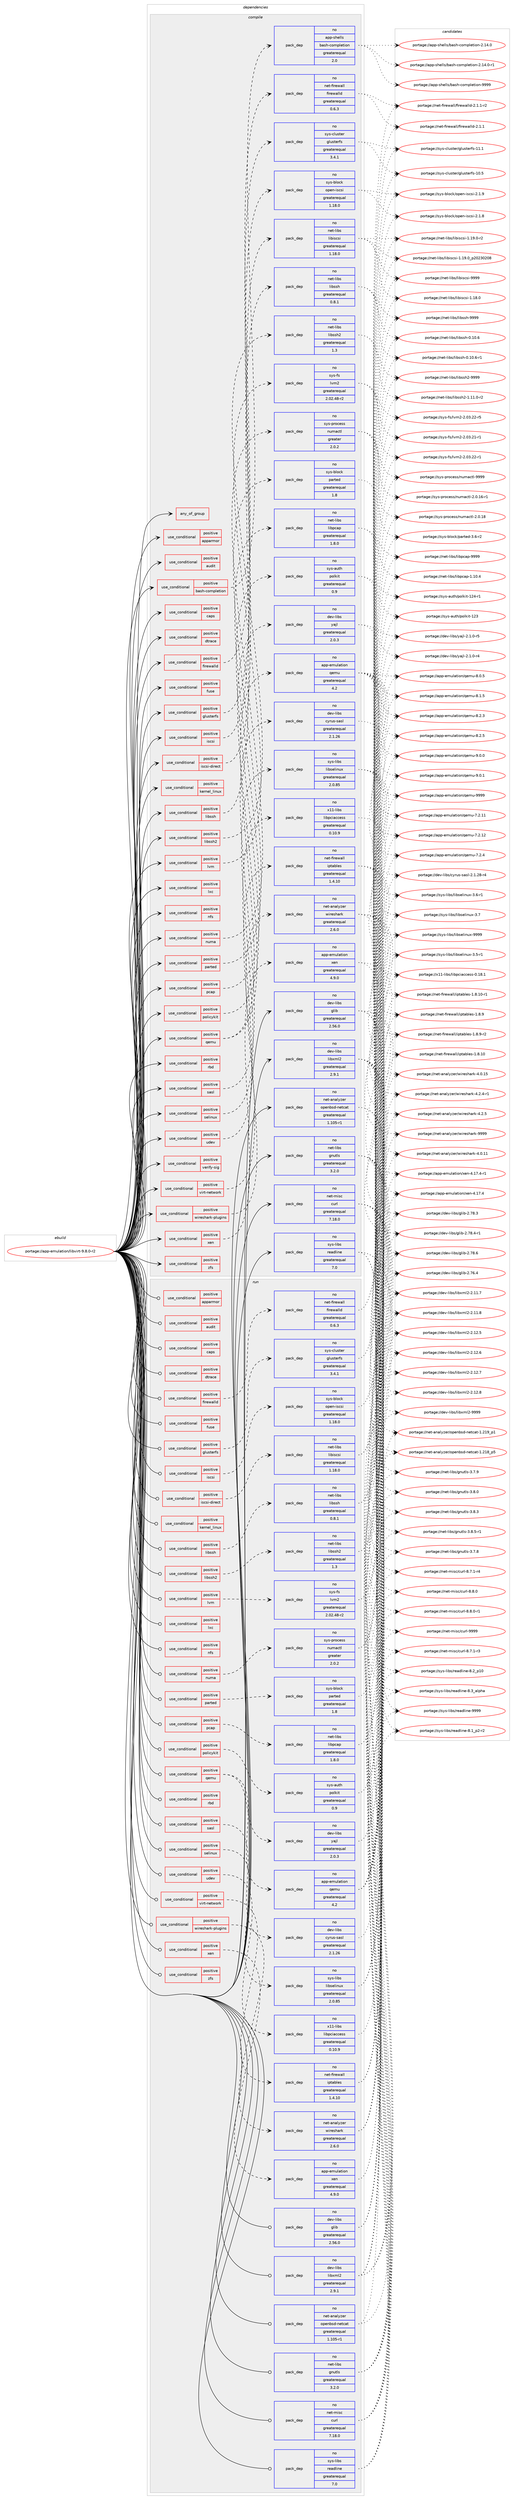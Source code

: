 digraph prolog {

# *************
# Graph options
# *************

newrank=true;
concentrate=true;
compound=true;
graph [rankdir=LR,fontname=Helvetica,fontsize=10,ranksep=1.5];#, ranksep=2.5, nodesep=0.2];
edge  [arrowhead=vee];
node  [fontname=Helvetica,fontsize=10];

# **********
# The ebuild
# **********

subgraph cluster_leftcol {
color=gray;
rank=same;
label=<<i>ebuild</i>>;
id [label="portage://app-emulation/libvirt-9.8.0-r2", color=red, width=4, href="../app-emulation/libvirt-9.8.0-r2.svg"];
}

# ****************
# The dependencies
# ****************

subgraph cluster_midcol {
color=gray;
label=<<i>dependencies</i>>;
subgraph cluster_compile {
fillcolor="#eeeeee";
style=filled;
label=<<i>compile</i>>;
subgraph any135 {
dependency11277 [label=<<TABLE BORDER="0" CELLBORDER="1" CELLSPACING="0" CELLPADDING="4"><TR><TD CELLPADDING="10">any_of_group</TD></TR></TABLE>>, shape=none, color=red];# *** BEGIN UNKNOWN DEPENDENCY TYPE (TODO) ***
# dependency11277 -> package_dependency(portage://app-emulation/libvirt-9.8.0-r2,install,no,dev-lang,python,none,[,,],[slot(3.12)],[])
# *** END UNKNOWN DEPENDENCY TYPE (TODO) ***

# *** BEGIN UNKNOWN DEPENDENCY TYPE (TODO) ***
# dependency11277 -> package_dependency(portage://app-emulation/libvirt-9.8.0-r2,install,no,dev-lang,python,none,[,,],[slot(3.11)],[])
# *** END UNKNOWN DEPENDENCY TYPE (TODO) ***

# *** BEGIN UNKNOWN DEPENDENCY TYPE (TODO) ***
# dependency11277 -> package_dependency(portage://app-emulation/libvirt-9.8.0-r2,install,no,dev-lang,python,none,[,,],[slot(3.10)],[])
# *** END UNKNOWN DEPENDENCY TYPE (TODO) ***

}
id:e -> dependency11277:w [weight=20,style="solid",arrowhead="vee"];
subgraph cond6639 {
dependency11278 [label=<<TABLE BORDER="0" CELLBORDER="1" CELLSPACING="0" CELLPADDING="4"><TR><TD ROWSPAN="3" CELLPADDING="10">use_conditional</TD></TR><TR><TD>positive</TD></TR><TR><TD>apparmor</TD></TR></TABLE>>, shape=none, color=red];
# *** BEGIN UNKNOWN DEPENDENCY TYPE (TODO) ***
# dependency11278 -> package_dependency(portage://app-emulation/libvirt-9.8.0-r2,install,no,sys-libs,libapparmor,none,[,,],[],[])
# *** END UNKNOWN DEPENDENCY TYPE (TODO) ***

}
id:e -> dependency11278:w [weight=20,style="solid",arrowhead="vee"];
subgraph cond6640 {
dependency11279 [label=<<TABLE BORDER="0" CELLBORDER="1" CELLSPACING="0" CELLPADDING="4"><TR><TD ROWSPAN="3" CELLPADDING="10">use_conditional</TD></TR><TR><TD>positive</TD></TR><TR><TD>audit</TD></TR></TABLE>>, shape=none, color=red];
# *** BEGIN UNKNOWN DEPENDENCY TYPE (TODO) ***
# dependency11279 -> package_dependency(portage://app-emulation/libvirt-9.8.0-r2,install,no,sys-process,audit,none,[,,],[],[])
# *** END UNKNOWN DEPENDENCY TYPE (TODO) ***

}
id:e -> dependency11279:w [weight=20,style="solid",arrowhead="vee"];
subgraph cond6641 {
dependency11280 [label=<<TABLE BORDER="0" CELLBORDER="1" CELLSPACING="0" CELLPADDING="4"><TR><TD ROWSPAN="3" CELLPADDING="10">use_conditional</TD></TR><TR><TD>positive</TD></TR><TR><TD>bash-completion</TD></TR></TABLE>>, shape=none, color=red];
subgraph pack4457 {
dependency11281 [label=<<TABLE BORDER="0" CELLBORDER="1" CELLSPACING="0" CELLPADDING="4" WIDTH="220"><TR><TD ROWSPAN="6" CELLPADDING="30">pack_dep</TD></TR><TR><TD WIDTH="110">no</TD></TR><TR><TD>app-shells</TD></TR><TR><TD>bash-completion</TD></TR><TR><TD>greaterequal</TD></TR><TR><TD>2.0</TD></TR></TABLE>>, shape=none, color=blue];
}
dependency11280:e -> dependency11281:w [weight=20,style="dashed",arrowhead="vee"];
}
id:e -> dependency11280:w [weight=20,style="solid",arrowhead="vee"];
subgraph cond6642 {
dependency11282 [label=<<TABLE BORDER="0" CELLBORDER="1" CELLSPACING="0" CELLPADDING="4"><TR><TD ROWSPAN="3" CELLPADDING="10">use_conditional</TD></TR><TR><TD>positive</TD></TR><TR><TD>caps</TD></TR></TABLE>>, shape=none, color=red];
# *** BEGIN UNKNOWN DEPENDENCY TYPE (TODO) ***
# dependency11282 -> package_dependency(portage://app-emulation/libvirt-9.8.0-r2,install,no,sys-libs,libcap-ng,none,[,,],[],[])
# *** END UNKNOWN DEPENDENCY TYPE (TODO) ***

}
id:e -> dependency11282:w [weight=20,style="solid",arrowhead="vee"];
subgraph cond6643 {
dependency11283 [label=<<TABLE BORDER="0" CELLBORDER="1" CELLSPACING="0" CELLPADDING="4"><TR><TD ROWSPAN="3" CELLPADDING="10">use_conditional</TD></TR><TR><TD>positive</TD></TR><TR><TD>dtrace</TD></TR></TABLE>>, shape=none, color=red];
# *** BEGIN UNKNOWN DEPENDENCY TYPE (TODO) ***
# dependency11283 -> package_dependency(portage://app-emulation/libvirt-9.8.0-r2,install,no,dev-debug,systemtap,none,[,,],[],[])
# *** END UNKNOWN DEPENDENCY TYPE (TODO) ***

}
id:e -> dependency11283:w [weight=20,style="solid",arrowhead="vee"];
subgraph cond6644 {
dependency11284 [label=<<TABLE BORDER="0" CELLBORDER="1" CELLSPACING="0" CELLPADDING="4"><TR><TD ROWSPAN="3" CELLPADDING="10">use_conditional</TD></TR><TR><TD>positive</TD></TR><TR><TD>firewalld</TD></TR></TABLE>>, shape=none, color=red];
subgraph pack4458 {
dependency11285 [label=<<TABLE BORDER="0" CELLBORDER="1" CELLSPACING="0" CELLPADDING="4" WIDTH="220"><TR><TD ROWSPAN="6" CELLPADDING="30">pack_dep</TD></TR><TR><TD WIDTH="110">no</TD></TR><TR><TD>net-firewall</TD></TR><TR><TD>firewalld</TD></TR><TR><TD>greaterequal</TD></TR><TR><TD>0.6.3</TD></TR></TABLE>>, shape=none, color=blue];
}
dependency11284:e -> dependency11285:w [weight=20,style="dashed",arrowhead="vee"];
}
id:e -> dependency11284:w [weight=20,style="solid",arrowhead="vee"];
subgraph cond6645 {
dependency11286 [label=<<TABLE BORDER="0" CELLBORDER="1" CELLSPACING="0" CELLPADDING="4"><TR><TD ROWSPAN="3" CELLPADDING="10">use_conditional</TD></TR><TR><TD>positive</TD></TR><TR><TD>fuse</TD></TR></TABLE>>, shape=none, color=red];
# *** BEGIN UNKNOWN DEPENDENCY TYPE (TODO) ***
# dependency11286 -> package_dependency(portage://app-emulation/libvirt-9.8.0-r2,install,no,sys-fs,fuse,none,[,,],any_same_slot,[])
# *** END UNKNOWN DEPENDENCY TYPE (TODO) ***

}
id:e -> dependency11286:w [weight=20,style="solid",arrowhead="vee"];
subgraph cond6646 {
dependency11287 [label=<<TABLE BORDER="0" CELLBORDER="1" CELLSPACING="0" CELLPADDING="4"><TR><TD ROWSPAN="3" CELLPADDING="10">use_conditional</TD></TR><TR><TD>positive</TD></TR><TR><TD>glusterfs</TD></TR></TABLE>>, shape=none, color=red];
subgraph pack4459 {
dependency11288 [label=<<TABLE BORDER="0" CELLBORDER="1" CELLSPACING="0" CELLPADDING="4" WIDTH="220"><TR><TD ROWSPAN="6" CELLPADDING="30">pack_dep</TD></TR><TR><TD WIDTH="110">no</TD></TR><TR><TD>sys-cluster</TD></TR><TR><TD>glusterfs</TD></TR><TR><TD>greaterequal</TD></TR><TR><TD>3.4.1</TD></TR></TABLE>>, shape=none, color=blue];
}
dependency11287:e -> dependency11288:w [weight=20,style="dashed",arrowhead="vee"];
}
id:e -> dependency11287:w [weight=20,style="solid",arrowhead="vee"];
subgraph cond6647 {
dependency11289 [label=<<TABLE BORDER="0" CELLBORDER="1" CELLSPACING="0" CELLPADDING="4"><TR><TD ROWSPAN="3" CELLPADDING="10">use_conditional</TD></TR><TR><TD>positive</TD></TR><TR><TD>iscsi</TD></TR></TABLE>>, shape=none, color=red];
subgraph pack4460 {
dependency11290 [label=<<TABLE BORDER="0" CELLBORDER="1" CELLSPACING="0" CELLPADDING="4" WIDTH="220"><TR><TD ROWSPAN="6" CELLPADDING="30">pack_dep</TD></TR><TR><TD WIDTH="110">no</TD></TR><TR><TD>sys-block</TD></TR><TR><TD>open-iscsi</TD></TR><TR><TD>greaterequal</TD></TR><TR><TD>1.18.0</TD></TR></TABLE>>, shape=none, color=blue];
}
dependency11289:e -> dependency11290:w [weight=20,style="dashed",arrowhead="vee"];
}
id:e -> dependency11289:w [weight=20,style="solid",arrowhead="vee"];
subgraph cond6648 {
dependency11291 [label=<<TABLE BORDER="0" CELLBORDER="1" CELLSPACING="0" CELLPADDING="4"><TR><TD ROWSPAN="3" CELLPADDING="10">use_conditional</TD></TR><TR><TD>positive</TD></TR><TR><TD>iscsi-direct</TD></TR></TABLE>>, shape=none, color=red];
subgraph pack4461 {
dependency11292 [label=<<TABLE BORDER="0" CELLBORDER="1" CELLSPACING="0" CELLPADDING="4" WIDTH="220"><TR><TD ROWSPAN="6" CELLPADDING="30">pack_dep</TD></TR><TR><TD WIDTH="110">no</TD></TR><TR><TD>net-libs</TD></TR><TR><TD>libiscsi</TD></TR><TR><TD>greaterequal</TD></TR><TR><TD>1.18.0</TD></TR></TABLE>>, shape=none, color=blue];
}
dependency11291:e -> dependency11292:w [weight=20,style="dashed",arrowhead="vee"];
}
id:e -> dependency11291:w [weight=20,style="solid",arrowhead="vee"];
subgraph cond6649 {
dependency11293 [label=<<TABLE BORDER="0" CELLBORDER="1" CELLSPACING="0" CELLPADDING="4"><TR><TD ROWSPAN="3" CELLPADDING="10">use_conditional</TD></TR><TR><TD>positive</TD></TR><TR><TD>kernel_linux</TD></TR></TABLE>>, shape=none, color=red];
# *** BEGIN UNKNOWN DEPENDENCY TYPE (TODO) ***
# dependency11293 -> package_dependency(portage://app-emulation/libvirt-9.8.0-r2,install,no,sys-apps,util-linux,none,[,,],[],[])
# *** END UNKNOWN DEPENDENCY TYPE (TODO) ***

}
id:e -> dependency11293:w [weight=20,style="solid",arrowhead="vee"];
subgraph cond6650 {
dependency11294 [label=<<TABLE BORDER="0" CELLBORDER="1" CELLSPACING="0" CELLPADDING="4"><TR><TD ROWSPAN="3" CELLPADDING="10">use_conditional</TD></TR><TR><TD>positive</TD></TR><TR><TD>libssh</TD></TR></TABLE>>, shape=none, color=red];
subgraph pack4462 {
dependency11295 [label=<<TABLE BORDER="0" CELLBORDER="1" CELLSPACING="0" CELLPADDING="4" WIDTH="220"><TR><TD ROWSPAN="6" CELLPADDING="30">pack_dep</TD></TR><TR><TD WIDTH="110">no</TD></TR><TR><TD>net-libs</TD></TR><TR><TD>libssh</TD></TR><TR><TD>greaterequal</TD></TR><TR><TD>0.8.1</TD></TR></TABLE>>, shape=none, color=blue];
}
dependency11294:e -> dependency11295:w [weight=20,style="dashed",arrowhead="vee"];
}
id:e -> dependency11294:w [weight=20,style="solid",arrowhead="vee"];
subgraph cond6651 {
dependency11296 [label=<<TABLE BORDER="0" CELLBORDER="1" CELLSPACING="0" CELLPADDING="4"><TR><TD ROWSPAN="3" CELLPADDING="10">use_conditional</TD></TR><TR><TD>positive</TD></TR><TR><TD>libssh2</TD></TR></TABLE>>, shape=none, color=red];
subgraph pack4463 {
dependency11297 [label=<<TABLE BORDER="0" CELLBORDER="1" CELLSPACING="0" CELLPADDING="4" WIDTH="220"><TR><TD ROWSPAN="6" CELLPADDING="30">pack_dep</TD></TR><TR><TD WIDTH="110">no</TD></TR><TR><TD>net-libs</TD></TR><TR><TD>libssh2</TD></TR><TR><TD>greaterequal</TD></TR><TR><TD>1.3</TD></TR></TABLE>>, shape=none, color=blue];
}
dependency11296:e -> dependency11297:w [weight=20,style="dashed",arrowhead="vee"];
}
id:e -> dependency11296:w [weight=20,style="solid",arrowhead="vee"];
subgraph cond6652 {
dependency11298 [label=<<TABLE BORDER="0" CELLBORDER="1" CELLSPACING="0" CELLPADDING="4"><TR><TD ROWSPAN="3" CELLPADDING="10">use_conditional</TD></TR><TR><TD>positive</TD></TR><TR><TD>lvm</TD></TR></TABLE>>, shape=none, color=red];
subgraph pack4464 {
dependency11299 [label=<<TABLE BORDER="0" CELLBORDER="1" CELLSPACING="0" CELLPADDING="4" WIDTH="220"><TR><TD ROWSPAN="6" CELLPADDING="30">pack_dep</TD></TR><TR><TD WIDTH="110">no</TD></TR><TR><TD>sys-fs</TD></TR><TR><TD>lvm2</TD></TR><TR><TD>greaterequal</TD></TR><TR><TD>2.02.48-r2</TD></TR></TABLE>>, shape=none, color=blue];
}
dependency11298:e -> dependency11299:w [weight=20,style="dashed",arrowhead="vee"];
}
id:e -> dependency11298:w [weight=20,style="solid",arrowhead="vee"];
subgraph cond6653 {
dependency11300 [label=<<TABLE BORDER="0" CELLBORDER="1" CELLSPACING="0" CELLPADDING="4"><TR><TD ROWSPAN="3" CELLPADDING="10">use_conditional</TD></TR><TR><TD>positive</TD></TR><TR><TD>lxc</TD></TR></TABLE>>, shape=none, color=red];
# *** BEGIN UNKNOWN DEPENDENCY TYPE (TODO) ***
# dependency11300 -> package_dependency(portage://app-emulation/libvirt-9.8.0-r2,install,weak,sys-apps,systemd,none,[,,],[],[use(enable(cgroup-hybrid),negative)])
# *** END UNKNOWN DEPENDENCY TYPE (TODO) ***

}
id:e -> dependency11300:w [weight=20,style="solid",arrowhead="vee"];
subgraph cond6654 {
dependency11301 [label=<<TABLE BORDER="0" CELLBORDER="1" CELLSPACING="0" CELLPADDING="4"><TR><TD ROWSPAN="3" CELLPADDING="10">use_conditional</TD></TR><TR><TD>positive</TD></TR><TR><TD>nfs</TD></TR></TABLE>>, shape=none, color=red];
# *** BEGIN UNKNOWN DEPENDENCY TYPE (TODO) ***
# dependency11301 -> package_dependency(portage://app-emulation/libvirt-9.8.0-r2,install,no,net-fs,nfs-utils,none,[,,],[],[])
# *** END UNKNOWN DEPENDENCY TYPE (TODO) ***

}
id:e -> dependency11301:w [weight=20,style="solid",arrowhead="vee"];
subgraph cond6655 {
dependency11302 [label=<<TABLE BORDER="0" CELLBORDER="1" CELLSPACING="0" CELLPADDING="4"><TR><TD ROWSPAN="3" CELLPADDING="10">use_conditional</TD></TR><TR><TD>positive</TD></TR><TR><TD>numa</TD></TR></TABLE>>, shape=none, color=red];
subgraph pack4465 {
dependency11303 [label=<<TABLE BORDER="0" CELLBORDER="1" CELLSPACING="0" CELLPADDING="4" WIDTH="220"><TR><TD ROWSPAN="6" CELLPADDING="30">pack_dep</TD></TR><TR><TD WIDTH="110">no</TD></TR><TR><TD>sys-process</TD></TR><TR><TD>numactl</TD></TR><TR><TD>greater</TD></TR><TR><TD>2.0.2</TD></TR></TABLE>>, shape=none, color=blue];
}
dependency11302:e -> dependency11303:w [weight=20,style="dashed",arrowhead="vee"];
# *** BEGIN UNKNOWN DEPENDENCY TYPE (TODO) ***
# dependency11302 -> package_dependency(portage://app-emulation/libvirt-9.8.0-r2,install,no,sys-process,numad,none,[,,],[],[])
# *** END UNKNOWN DEPENDENCY TYPE (TODO) ***

}
id:e -> dependency11302:w [weight=20,style="solid",arrowhead="vee"];
subgraph cond6656 {
dependency11304 [label=<<TABLE BORDER="0" CELLBORDER="1" CELLSPACING="0" CELLPADDING="4"><TR><TD ROWSPAN="3" CELLPADDING="10">use_conditional</TD></TR><TR><TD>positive</TD></TR><TR><TD>parted</TD></TR></TABLE>>, shape=none, color=red];
subgraph pack4466 {
dependency11305 [label=<<TABLE BORDER="0" CELLBORDER="1" CELLSPACING="0" CELLPADDING="4" WIDTH="220"><TR><TD ROWSPAN="6" CELLPADDING="30">pack_dep</TD></TR><TR><TD WIDTH="110">no</TD></TR><TR><TD>sys-block</TD></TR><TR><TD>parted</TD></TR><TR><TD>greaterequal</TD></TR><TR><TD>1.8</TD></TR></TABLE>>, shape=none, color=blue];
}
dependency11304:e -> dependency11305:w [weight=20,style="dashed",arrowhead="vee"];
# *** BEGIN UNKNOWN DEPENDENCY TYPE (TODO) ***
# dependency11304 -> package_dependency(portage://app-emulation/libvirt-9.8.0-r2,install,no,sys-fs,lvm2,none,[,,],[],[use(enable(lvm),none)])
# *** END UNKNOWN DEPENDENCY TYPE (TODO) ***

}
id:e -> dependency11304:w [weight=20,style="solid",arrowhead="vee"];
subgraph cond6657 {
dependency11306 [label=<<TABLE BORDER="0" CELLBORDER="1" CELLSPACING="0" CELLPADDING="4"><TR><TD ROWSPAN="3" CELLPADDING="10">use_conditional</TD></TR><TR><TD>positive</TD></TR><TR><TD>pcap</TD></TR></TABLE>>, shape=none, color=red];
subgraph pack4467 {
dependency11307 [label=<<TABLE BORDER="0" CELLBORDER="1" CELLSPACING="0" CELLPADDING="4" WIDTH="220"><TR><TD ROWSPAN="6" CELLPADDING="30">pack_dep</TD></TR><TR><TD WIDTH="110">no</TD></TR><TR><TD>net-libs</TD></TR><TR><TD>libpcap</TD></TR><TR><TD>greaterequal</TD></TR><TR><TD>1.8.0</TD></TR></TABLE>>, shape=none, color=blue];
}
dependency11306:e -> dependency11307:w [weight=20,style="dashed",arrowhead="vee"];
}
id:e -> dependency11306:w [weight=20,style="solid",arrowhead="vee"];
subgraph cond6658 {
dependency11308 [label=<<TABLE BORDER="0" CELLBORDER="1" CELLSPACING="0" CELLPADDING="4"><TR><TD ROWSPAN="3" CELLPADDING="10">use_conditional</TD></TR><TR><TD>positive</TD></TR><TR><TD>policykit</TD></TR></TABLE>>, shape=none, color=red];
# *** BEGIN UNKNOWN DEPENDENCY TYPE (TODO) ***
# dependency11308 -> package_dependency(portage://app-emulation/libvirt-9.8.0-r2,install,no,acct-group,libvirt,none,[,,],[],[])
# *** END UNKNOWN DEPENDENCY TYPE (TODO) ***

subgraph pack4468 {
dependency11309 [label=<<TABLE BORDER="0" CELLBORDER="1" CELLSPACING="0" CELLPADDING="4" WIDTH="220"><TR><TD ROWSPAN="6" CELLPADDING="30">pack_dep</TD></TR><TR><TD WIDTH="110">no</TD></TR><TR><TD>sys-auth</TD></TR><TR><TD>polkit</TD></TR><TR><TD>greaterequal</TD></TR><TR><TD>0.9</TD></TR></TABLE>>, shape=none, color=blue];
}
dependency11308:e -> dependency11309:w [weight=20,style="dashed",arrowhead="vee"];
}
id:e -> dependency11308:w [weight=20,style="solid",arrowhead="vee"];
subgraph cond6659 {
dependency11310 [label=<<TABLE BORDER="0" CELLBORDER="1" CELLSPACING="0" CELLPADDING="4"><TR><TD ROWSPAN="3" CELLPADDING="10">use_conditional</TD></TR><TR><TD>positive</TD></TR><TR><TD>qemu</TD></TR></TABLE>>, shape=none, color=red];
subgraph pack4469 {
dependency11311 [label=<<TABLE BORDER="0" CELLBORDER="1" CELLSPACING="0" CELLPADDING="4" WIDTH="220"><TR><TD ROWSPAN="6" CELLPADDING="30">pack_dep</TD></TR><TR><TD WIDTH="110">no</TD></TR><TR><TD>app-emulation</TD></TR><TR><TD>qemu</TD></TR><TR><TD>greaterequal</TD></TR><TR><TD>4.2</TD></TR></TABLE>>, shape=none, color=blue];
}
dependency11310:e -> dependency11311:w [weight=20,style="dashed",arrowhead="vee"];
# *** BEGIN UNKNOWN DEPENDENCY TYPE (TODO) ***
# dependency11310 -> package_dependency(portage://app-emulation/libvirt-9.8.0-r2,install,no,app-crypt,swtpm,none,[,,],[],[])
# *** END UNKNOWN DEPENDENCY TYPE (TODO) ***

subgraph pack4470 {
dependency11312 [label=<<TABLE BORDER="0" CELLBORDER="1" CELLSPACING="0" CELLPADDING="4" WIDTH="220"><TR><TD ROWSPAN="6" CELLPADDING="30">pack_dep</TD></TR><TR><TD WIDTH="110">no</TD></TR><TR><TD>dev-libs</TD></TR><TR><TD>yajl</TD></TR><TR><TD>greaterequal</TD></TR><TR><TD>2.0.3</TD></TR></TABLE>>, shape=none, color=blue];
}
dependency11310:e -> dependency11312:w [weight=20,style="dashed",arrowhead="vee"];
}
id:e -> dependency11310:w [weight=20,style="solid",arrowhead="vee"];
subgraph cond6660 {
dependency11313 [label=<<TABLE BORDER="0" CELLBORDER="1" CELLSPACING="0" CELLPADDING="4"><TR><TD ROWSPAN="3" CELLPADDING="10">use_conditional</TD></TR><TR><TD>positive</TD></TR><TR><TD>rbd</TD></TR></TABLE>>, shape=none, color=red];
# *** BEGIN UNKNOWN DEPENDENCY TYPE (TODO) ***
# dependency11313 -> package_dependency(portage://app-emulation/libvirt-9.8.0-r2,install,no,sys-cluster,ceph,none,[,,],[],[])
# *** END UNKNOWN DEPENDENCY TYPE (TODO) ***

}
id:e -> dependency11313:w [weight=20,style="solid",arrowhead="vee"];
subgraph cond6661 {
dependency11314 [label=<<TABLE BORDER="0" CELLBORDER="1" CELLSPACING="0" CELLPADDING="4"><TR><TD ROWSPAN="3" CELLPADDING="10">use_conditional</TD></TR><TR><TD>positive</TD></TR><TR><TD>sasl</TD></TR></TABLE>>, shape=none, color=red];
subgraph pack4471 {
dependency11315 [label=<<TABLE BORDER="0" CELLBORDER="1" CELLSPACING="0" CELLPADDING="4" WIDTH="220"><TR><TD ROWSPAN="6" CELLPADDING="30">pack_dep</TD></TR><TR><TD WIDTH="110">no</TD></TR><TR><TD>dev-libs</TD></TR><TR><TD>cyrus-sasl</TD></TR><TR><TD>greaterequal</TD></TR><TR><TD>2.1.26</TD></TR></TABLE>>, shape=none, color=blue];
}
dependency11314:e -> dependency11315:w [weight=20,style="dashed",arrowhead="vee"];
}
id:e -> dependency11314:w [weight=20,style="solid",arrowhead="vee"];
subgraph cond6662 {
dependency11316 [label=<<TABLE BORDER="0" CELLBORDER="1" CELLSPACING="0" CELLPADDING="4"><TR><TD ROWSPAN="3" CELLPADDING="10">use_conditional</TD></TR><TR><TD>positive</TD></TR><TR><TD>selinux</TD></TR></TABLE>>, shape=none, color=red];
subgraph pack4472 {
dependency11317 [label=<<TABLE BORDER="0" CELLBORDER="1" CELLSPACING="0" CELLPADDING="4" WIDTH="220"><TR><TD ROWSPAN="6" CELLPADDING="30">pack_dep</TD></TR><TR><TD WIDTH="110">no</TD></TR><TR><TD>sys-libs</TD></TR><TR><TD>libselinux</TD></TR><TR><TD>greaterequal</TD></TR><TR><TD>2.0.85</TD></TR></TABLE>>, shape=none, color=blue];
}
dependency11316:e -> dependency11317:w [weight=20,style="dashed",arrowhead="vee"];
}
id:e -> dependency11316:w [weight=20,style="solid",arrowhead="vee"];
subgraph cond6663 {
dependency11318 [label=<<TABLE BORDER="0" CELLBORDER="1" CELLSPACING="0" CELLPADDING="4"><TR><TD ROWSPAN="3" CELLPADDING="10">use_conditional</TD></TR><TR><TD>positive</TD></TR><TR><TD>udev</TD></TR></TABLE>>, shape=none, color=red];
# *** BEGIN UNKNOWN DEPENDENCY TYPE (TODO) ***
# dependency11318 -> package_dependency(portage://app-emulation/libvirt-9.8.0-r2,install,no,virtual,libudev,none,[,,],any_same_slot,[])
# *** END UNKNOWN DEPENDENCY TYPE (TODO) ***

subgraph pack4473 {
dependency11319 [label=<<TABLE BORDER="0" CELLBORDER="1" CELLSPACING="0" CELLPADDING="4" WIDTH="220"><TR><TD ROWSPAN="6" CELLPADDING="30">pack_dep</TD></TR><TR><TD WIDTH="110">no</TD></TR><TR><TD>x11-libs</TD></TR><TR><TD>libpciaccess</TD></TR><TR><TD>greaterequal</TD></TR><TR><TD>0.10.9</TD></TR></TABLE>>, shape=none, color=blue];
}
dependency11318:e -> dependency11319:w [weight=20,style="dashed",arrowhead="vee"];
}
id:e -> dependency11318:w [weight=20,style="solid",arrowhead="vee"];
subgraph cond6664 {
dependency11320 [label=<<TABLE BORDER="0" CELLBORDER="1" CELLSPACING="0" CELLPADDING="4"><TR><TD ROWSPAN="3" CELLPADDING="10">use_conditional</TD></TR><TR><TD>positive</TD></TR><TR><TD>verify-sig</TD></TR></TABLE>>, shape=none, color=red];
# *** BEGIN UNKNOWN DEPENDENCY TYPE (TODO) ***
# dependency11320 -> package_dependency(portage://app-emulation/libvirt-9.8.0-r2,install,no,sec-keys,openpgp-keys-libvirt,none,[,,],[],[])
# *** END UNKNOWN DEPENDENCY TYPE (TODO) ***

}
id:e -> dependency11320:w [weight=20,style="solid",arrowhead="vee"];
subgraph cond6665 {
dependency11321 [label=<<TABLE BORDER="0" CELLBORDER="1" CELLSPACING="0" CELLPADDING="4"><TR><TD ROWSPAN="3" CELLPADDING="10">use_conditional</TD></TR><TR><TD>positive</TD></TR><TR><TD>virt-network</TD></TR></TABLE>>, shape=none, color=red];
# *** BEGIN UNKNOWN DEPENDENCY TYPE (TODO) ***
# dependency11321 -> package_dependency(portage://app-emulation/libvirt-9.8.0-r2,install,no,net-dns,dnsmasq,none,[,,],[],[use(enable(dhcp),none),use(enable(ipv6),positive),use(enable(script),none)])
# *** END UNKNOWN DEPENDENCY TYPE (TODO) ***

# *** BEGIN UNKNOWN DEPENDENCY TYPE (TODO) ***
# dependency11321 -> package_dependency(portage://app-emulation/libvirt-9.8.0-r2,install,no,net-firewall,ebtables,none,[,,],[],[])
# *** END UNKNOWN DEPENDENCY TYPE (TODO) ***

subgraph pack4474 {
dependency11322 [label=<<TABLE BORDER="0" CELLBORDER="1" CELLSPACING="0" CELLPADDING="4" WIDTH="220"><TR><TD ROWSPAN="6" CELLPADDING="30">pack_dep</TD></TR><TR><TD WIDTH="110">no</TD></TR><TR><TD>net-firewall</TD></TR><TR><TD>iptables</TD></TR><TR><TD>greaterequal</TD></TR><TR><TD>1.4.10</TD></TR></TABLE>>, shape=none, color=blue];
}
dependency11321:e -> dependency11322:w [weight=20,style="dashed",arrowhead="vee"];
# *** BEGIN UNKNOWN DEPENDENCY TYPE (TODO) ***
# dependency11321 -> package_dependency(portage://app-emulation/libvirt-9.8.0-r2,install,no,net-misc,radvd,none,[,,],[],[])
# *** END UNKNOWN DEPENDENCY TYPE (TODO) ***

# *** BEGIN UNKNOWN DEPENDENCY TYPE (TODO) ***
# dependency11321 -> package_dependency(portage://app-emulation/libvirt-9.8.0-r2,install,no,sys-apps,iproute2,none,[,,],[],[use(disable(minimal),none)])
# *** END UNKNOWN DEPENDENCY TYPE (TODO) ***

}
id:e -> dependency11321:w [weight=20,style="solid",arrowhead="vee"];
subgraph cond6666 {
dependency11323 [label=<<TABLE BORDER="0" CELLBORDER="1" CELLSPACING="0" CELLPADDING="4"><TR><TD ROWSPAN="3" CELLPADDING="10">use_conditional</TD></TR><TR><TD>positive</TD></TR><TR><TD>wireshark-plugins</TD></TR></TABLE>>, shape=none, color=red];
subgraph pack4475 {
dependency11324 [label=<<TABLE BORDER="0" CELLBORDER="1" CELLSPACING="0" CELLPADDING="4" WIDTH="220"><TR><TD ROWSPAN="6" CELLPADDING="30">pack_dep</TD></TR><TR><TD WIDTH="110">no</TD></TR><TR><TD>net-analyzer</TD></TR><TR><TD>wireshark</TD></TR><TR><TD>greaterequal</TD></TR><TR><TD>2.6.0</TD></TR></TABLE>>, shape=none, color=blue];
}
dependency11323:e -> dependency11324:w [weight=20,style="dashed",arrowhead="vee"];
}
id:e -> dependency11323:w [weight=20,style="solid",arrowhead="vee"];
subgraph cond6667 {
dependency11325 [label=<<TABLE BORDER="0" CELLBORDER="1" CELLSPACING="0" CELLPADDING="4"><TR><TD ROWSPAN="3" CELLPADDING="10">use_conditional</TD></TR><TR><TD>positive</TD></TR><TR><TD>xen</TD></TR></TABLE>>, shape=none, color=red];
subgraph pack4476 {
dependency11326 [label=<<TABLE BORDER="0" CELLBORDER="1" CELLSPACING="0" CELLPADDING="4" WIDTH="220"><TR><TD ROWSPAN="6" CELLPADDING="30">pack_dep</TD></TR><TR><TD WIDTH="110">no</TD></TR><TR><TD>app-emulation</TD></TR><TR><TD>xen</TD></TR><TR><TD>greaterequal</TD></TR><TR><TD>4.9.0</TD></TR></TABLE>>, shape=none, color=blue];
}
dependency11325:e -> dependency11326:w [weight=20,style="dashed",arrowhead="vee"];
# *** BEGIN UNKNOWN DEPENDENCY TYPE (TODO) ***
# dependency11325 -> package_dependency(portage://app-emulation/libvirt-9.8.0-r2,install,no,app-emulation,xen-tools,none,[,,],any_same_slot,[])
# *** END UNKNOWN DEPENDENCY TYPE (TODO) ***

}
id:e -> dependency11325:w [weight=20,style="solid",arrowhead="vee"];
subgraph cond6668 {
dependency11327 [label=<<TABLE BORDER="0" CELLBORDER="1" CELLSPACING="0" CELLPADDING="4"><TR><TD ROWSPAN="3" CELLPADDING="10">use_conditional</TD></TR><TR><TD>positive</TD></TR><TR><TD>zfs</TD></TR></TABLE>>, shape=none, color=red];
# *** BEGIN UNKNOWN DEPENDENCY TYPE (TODO) ***
# dependency11327 -> package_dependency(portage://app-emulation/libvirt-9.8.0-r2,install,no,sys-fs,zfs,none,[,,],[],[])
# *** END UNKNOWN DEPENDENCY TYPE (TODO) ***

}
id:e -> dependency11327:w [weight=20,style="solid",arrowhead="vee"];
# *** BEGIN UNKNOWN DEPENDENCY TYPE (TODO) ***
# id -> package_dependency(portage://app-emulation/libvirt-9.8.0-r2,install,no,acct-user,qemu,none,[,,],[],[])
# *** END UNKNOWN DEPENDENCY TYPE (TODO) ***

# *** BEGIN UNKNOWN DEPENDENCY TYPE (TODO) ***
# id -> package_dependency(portage://app-emulation/libvirt-9.8.0-r2,install,no,app-misc,scrub,none,[,,],[],[])
# *** END UNKNOWN DEPENDENCY TYPE (TODO) ***

# *** BEGIN UNKNOWN DEPENDENCY TYPE (TODO) ***
# id -> package_dependency(portage://app-emulation/libvirt-9.8.0-r2,install,no,app-text,xhtml1,none,[,,],[],[])
# *** END UNKNOWN DEPENDENCY TYPE (TODO) ***

# *** BEGIN UNKNOWN DEPENDENCY TYPE (TODO) ***
# id -> package_dependency(portage://app-emulation/libvirt-9.8.0-r2,install,no,dev-lang,perl,none,[,,],[],[])
# *** END UNKNOWN DEPENDENCY TYPE (TODO) ***

subgraph pack4477 {
dependency11328 [label=<<TABLE BORDER="0" CELLBORDER="1" CELLSPACING="0" CELLPADDING="4" WIDTH="220"><TR><TD ROWSPAN="6" CELLPADDING="30">pack_dep</TD></TR><TR><TD WIDTH="110">no</TD></TR><TR><TD>dev-libs</TD></TR><TR><TD>glib</TD></TR><TR><TD>greaterequal</TD></TR><TR><TD>2.56.0</TD></TR></TABLE>>, shape=none, color=blue];
}
id:e -> dependency11328:w [weight=20,style="solid",arrowhead="vee"];
# *** BEGIN UNKNOWN DEPENDENCY TYPE (TODO) ***
# id -> package_dependency(portage://app-emulation/libvirt-9.8.0-r2,install,no,dev-libs,libgcrypt,none,[,,],[],[])
# *** END UNKNOWN DEPENDENCY TYPE (TODO) ***

# *** BEGIN UNKNOWN DEPENDENCY TYPE (TODO) ***
# id -> package_dependency(portage://app-emulation/libvirt-9.8.0-r2,install,no,dev-libs,libnl,none,[,,],[slot(3)],[])
# *** END UNKNOWN DEPENDENCY TYPE (TODO) ***

subgraph pack4478 {
dependency11329 [label=<<TABLE BORDER="0" CELLBORDER="1" CELLSPACING="0" CELLPADDING="4" WIDTH="220"><TR><TD ROWSPAN="6" CELLPADDING="30">pack_dep</TD></TR><TR><TD WIDTH="110">no</TD></TR><TR><TD>dev-libs</TD></TR><TR><TD>libxml2</TD></TR><TR><TD>greaterequal</TD></TR><TR><TD>2.9.1</TD></TR></TABLE>>, shape=none, color=blue];
}
id:e -> dependency11329:w [weight=20,style="solid",arrowhead="vee"];
# *** BEGIN UNKNOWN DEPENDENCY TYPE (TODO) ***
# id -> package_dependency(portage://app-emulation/libvirt-9.8.0-r2,install,no,dev-libs,libxslt,none,[,,],[],[])
# *** END UNKNOWN DEPENDENCY TYPE (TODO) ***

# *** BEGIN UNKNOWN DEPENDENCY TYPE (TODO) ***
# id -> package_dependency(portage://app-emulation/libvirt-9.8.0-r2,install,no,dev-perl,XML-XPath,none,[,,],[],[])
# *** END UNKNOWN DEPENDENCY TYPE (TODO) ***

# *** BEGIN UNKNOWN DEPENDENCY TYPE (TODO) ***
# id -> package_dependency(portage://app-emulation/libvirt-9.8.0-r2,install,no,dev-python,docutils,none,[,,],[],[])
# *** END UNKNOWN DEPENDENCY TYPE (TODO) ***

subgraph pack4479 {
dependency11330 [label=<<TABLE BORDER="0" CELLBORDER="1" CELLSPACING="0" CELLPADDING="4" WIDTH="220"><TR><TD ROWSPAN="6" CELLPADDING="30">pack_dep</TD></TR><TR><TD WIDTH="110">no</TD></TR><TR><TD>net-analyzer</TD></TR><TR><TD>openbsd-netcat</TD></TR><TR><TD>greaterequal</TD></TR><TR><TD>1.105-r1</TD></TR></TABLE>>, shape=none, color=blue];
}
id:e -> dependency11330:w [weight=20,style="solid",arrowhead="vee"];
subgraph pack4480 {
dependency11331 [label=<<TABLE BORDER="0" CELLBORDER="1" CELLSPACING="0" CELLPADDING="4" WIDTH="220"><TR><TD ROWSPAN="6" CELLPADDING="30">pack_dep</TD></TR><TR><TD WIDTH="110">no</TD></TR><TR><TD>net-libs</TD></TR><TR><TD>gnutls</TD></TR><TR><TD>greaterequal</TD></TR><TR><TD>3.2.0</TD></TR></TABLE>>, shape=none, color=blue];
}
id:e -> dependency11331:w [weight=20,style="solid",arrowhead="vee"];
# *** BEGIN UNKNOWN DEPENDENCY TYPE (TODO) ***
# id -> package_dependency(portage://app-emulation/libvirt-9.8.0-r2,install,no,net-libs,libtirpc,none,[,,],any_same_slot,[])
# *** END UNKNOWN DEPENDENCY TYPE (TODO) ***

# *** BEGIN UNKNOWN DEPENDENCY TYPE (TODO) ***
# id -> package_dependency(portage://app-emulation/libvirt-9.8.0-r2,install,no,net-libs,rpcsvc-proto,none,[,,],[],[])
# *** END UNKNOWN DEPENDENCY TYPE (TODO) ***

subgraph pack4481 {
dependency11332 [label=<<TABLE BORDER="0" CELLBORDER="1" CELLSPACING="0" CELLPADDING="4" WIDTH="220"><TR><TD ROWSPAN="6" CELLPADDING="30">pack_dep</TD></TR><TR><TD WIDTH="110">no</TD></TR><TR><TD>net-misc</TD></TR><TR><TD>curl</TD></TR><TR><TD>greaterequal</TD></TR><TR><TD>7.18.0</TD></TR></TABLE>>, shape=none, color=blue];
}
id:e -> dependency11332:w [weight=20,style="solid",arrowhead="vee"];
# *** BEGIN UNKNOWN DEPENDENCY TYPE (TODO) ***
# id -> package_dependency(portage://app-emulation/libvirt-9.8.0-r2,install,no,sys-apps,dbus,none,[,,],[],[])
# *** END UNKNOWN DEPENDENCY TYPE (TODO) ***

# *** BEGIN UNKNOWN DEPENDENCY TYPE (TODO) ***
# id -> package_dependency(portage://app-emulation/libvirt-9.8.0-r2,install,no,sys-apps,dmidecode,none,[,,],[],[])
# *** END UNKNOWN DEPENDENCY TYPE (TODO) ***

# *** BEGIN UNKNOWN DEPENDENCY TYPE (TODO) ***
# id -> package_dependency(portage://app-emulation/libvirt-9.8.0-r2,install,no,sys-devel,gettext,none,[,,],[],[])
# *** END UNKNOWN DEPENDENCY TYPE (TODO) ***

subgraph pack4482 {
dependency11333 [label=<<TABLE BORDER="0" CELLBORDER="1" CELLSPACING="0" CELLPADDING="4" WIDTH="220"><TR><TD ROWSPAN="6" CELLPADDING="30">pack_dep</TD></TR><TR><TD WIDTH="110">no</TD></TR><TR><TD>sys-libs</TD></TR><TR><TD>readline</TD></TR><TR><TD>greaterequal</TD></TR><TR><TD>7.0</TD></TR></TABLE>>, shape=none, color=blue];
}
id:e -> dependency11333:w [weight=20,style="solid",arrowhead="vee"];
# *** BEGIN UNKNOWN DEPENDENCY TYPE (TODO) ***
# id -> package_dependency(portage://app-emulation/libvirt-9.8.0-r2,install,no,virtual,acl,none,[,,],[],[])
# *** END UNKNOWN DEPENDENCY TYPE (TODO) ***

# *** BEGIN UNKNOWN DEPENDENCY TYPE (TODO) ***
# id -> package_dependency(portage://app-emulation/libvirt-9.8.0-r2,install,no,virtual,pkgconfig,none,[,,],[],[])
# *** END UNKNOWN DEPENDENCY TYPE (TODO) ***

}
subgraph cluster_compileandrun {
fillcolor="#eeeeee";
style=filled;
label=<<i>compile and run</i>>;
}
subgraph cluster_run {
fillcolor="#eeeeee";
style=filled;
label=<<i>run</i>>;
subgraph cond6669 {
dependency11334 [label=<<TABLE BORDER="0" CELLBORDER="1" CELLSPACING="0" CELLPADDING="4"><TR><TD ROWSPAN="3" CELLPADDING="10">use_conditional</TD></TR><TR><TD>positive</TD></TR><TR><TD>apparmor</TD></TR></TABLE>>, shape=none, color=red];
# *** BEGIN UNKNOWN DEPENDENCY TYPE (TODO) ***
# dependency11334 -> package_dependency(portage://app-emulation/libvirt-9.8.0-r2,run,no,sys-libs,libapparmor,none,[,,],[],[])
# *** END UNKNOWN DEPENDENCY TYPE (TODO) ***

}
id:e -> dependency11334:w [weight=20,style="solid",arrowhead="odot"];
subgraph cond6670 {
dependency11335 [label=<<TABLE BORDER="0" CELLBORDER="1" CELLSPACING="0" CELLPADDING="4"><TR><TD ROWSPAN="3" CELLPADDING="10">use_conditional</TD></TR><TR><TD>positive</TD></TR><TR><TD>audit</TD></TR></TABLE>>, shape=none, color=red];
# *** BEGIN UNKNOWN DEPENDENCY TYPE (TODO) ***
# dependency11335 -> package_dependency(portage://app-emulation/libvirt-9.8.0-r2,run,no,sys-process,audit,none,[,,],[],[])
# *** END UNKNOWN DEPENDENCY TYPE (TODO) ***

}
id:e -> dependency11335:w [weight=20,style="solid",arrowhead="odot"];
subgraph cond6671 {
dependency11336 [label=<<TABLE BORDER="0" CELLBORDER="1" CELLSPACING="0" CELLPADDING="4"><TR><TD ROWSPAN="3" CELLPADDING="10">use_conditional</TD></TR><TR><TD>positive</TD></TR><TR><TD>caps</TD></TR></TABLE>>, shape=none, color=red];
# *** BEGIN UNKNOWN DEPENDENCY TYPE (TODO) ***
# dependency11336 -> package_dependency(portage://app-emulation/libvirt-9.8.0-r2,run,no,sys-libs,libcap-ng,none,[,,],[],[])
# *** END UNKNOWN DEPENDENCY TYPE (TODO) ***

}
id:e -> dependency11336:w [weight=20,style="solid",arrowhead="odot"];
subgraph cond6672 {
dependency11337 [label=<<TABLE BORDER="0" CELLBORDER="1" CELLSPACING="0" CELLPADDING="4"><TR><TD ROWSPAN="3" CELLPADDING="10">use_conditional</TD></TR><TR><TD>positive</TD></TR><TR><TD>dtrace</TD></TR></TABLE>>, shape=none, color=red];
# *** BEGIN UNKNOWN DEPENDENCY TYPE (TODO) ***
# dependency11337 -> package_dependency(portage://app-emulation/libvirt-9.8.0-r2,run,no,dev-debug,systemtap,none,[,,],[],[])
# *** END UNKNOWN DEPENDENCY TYPE (TODO) ***

}
id:e -> dependency11337:w [weight=20,style="solid",arrowhead="odot"];
subgraph cond6673 {
dependency11338 [label=<<TABLE BORDER="0" CELLBORDER="1" CELLSPACING="0" CELLPADDING="4"><TR><TD ROWSPAN="3" CELLPADDING="10">use_conditional</TD></TR><TR><TD>positive</TD></TR><TR><TD>firewalld</TD></TR></TABLE>>, shape=none, color=red];
subgraph pack4483 {
dependency11339 [label=<<TABLE BORDER="0" CELLBORDER="1" CELLSPACING="0" CELLPADDING="4" WIDTH="220"><TR><TD ROWSPAN="6" CELLPADDING="30">pack_dep</TD></TR><TR><TD WIDTH="110">no</TD></TR><TR><TD>net-firewall</TD></TR><TR><TD>firewalld</TD></TR><TR><TD>greaterequal</TD></TR><TR><TD>0.6.3</TD></TR></TABLE>>, shape=none, color=blue];
}
dependency11338:e -> dependency11339:w [weight=20,style="dashed",arrowhead="vee"];
}
id:e -> dependency11338:w [weight=20,style="solid",arrowhead="odot"];
subgraph cond6674 {
dependency11340 [label=<<TABLE BORDER="0" CELLBORDER="1" CELLSPACING="0" CELLPADDING="4"><TR><TD ROWSPAN="3" CELLPADDING="10">use_conditional</TD></TR><TR><TD>positive</TD></TR><TR><TD>fuse</TD></TR></TABLE>>, shape=none, color=red];
# *** BEGIN UNKNOWN DEPENDENCY TYPE (TODO) ***
# dependency11340 -> package_dependency(portage://app-emulation/libvirt-9.8.0-r2,run,no,sys-fs,fuse,none,[,,],any_same_slot,[])
# *** END UNKNOWN DEPENDENCY TYPE (TODO) ***

}
id:e -> dependency11340:w [weight=20,style="solid",arrowhead="odot"];
subgraph cond6675 {
dependency11341 [label=<<TABLE BORDER="0" CELLBORDER="1" CELLSPACING="0" CELLPADDING="4"><TR><TD ROWSPAN="3" CELLPADDING="10">use_conditional</TD></TR><TR><TD>positive</TD></TR><TR><TD>glusterfs</TD></TR></TABLE>>, shape=none, color=red];
subgraph pack4484 {
dependency11342 [label=<<TABLE BORDER="0" CELLBORDER="1" CELLSPACING="0" CELLPADDING="4" WIDTH="220"><TR><TD ROWSPAN="6" CELLPADDING="30">pack_dep</TD></TR><TR><TD WIDTH="110">no</TD></TR><TR><TD>sys-cluster</TD></TR><TR><TD>glusterfs</TD></TR><TR><TD>greaterequal</TD></TR><TR><TD>3.4.1</TD></TR></TABLE>>, shape=none, color=blue];
}
dependency11341:e -> dependency11342:w [weight=20,style="dashed",arrowhead="vee"];
}
id:e -> dependency11341:w [weight=20,style="solid",arrowhead="odot"];
subgraph cond6676 {
dependency11343 [label=<<TABLE BORDER="0" CELLBORDER="1" CELLSPACING="0" CELLPADDING="4"><TR><TD ROWSPAN="3" CELLPADDING="10">use_conditional</TD></TR><TR><TD>positive</TD></TR><TR><TD>iscsi</TD></TR></TABLE>>, shape=none, color=red];
subgraph pack4485 {
dependency11344 [label=<<TABLE BORDER="0" CELLBORDER="1" CELLSPACING="0" CELLPADDING="4" WIDTH="220"><TR><TD ROWSPAN="6" CELLPADDING="30">pack_dep</TD></TR><TR><TD WIDTH="110">no</TD></TR><TR><TD>sys-block</TD></TR><TR><TD>open-iscsi</TD></TR><TR><TD>greaterequal</TD></TR><TR><TD>1.18.0</TD></TR></TABLE>>, shape=none, color=blue];
}
dependency11343:e -> dependency11344:w [weight=20,style="dashed",arrowhead="vee"];
}
id:e -> dependency11343:w [weight=20,style="solid",arrowhead="odot"];
subgraph cond6677 {
dependency11345 [label=<<TABLE BORDER="0" CELLBORDER="1" CELLSPACING="0" CELLPADDING="4"><TR><TD ROWSPAN="3" CELLPADDING="10">use_conditional</TD></TR><TR><TD>positive</TD></TR><TR><TD>iscsi-direct</TD></TR></TABLE>>, shape=none, color=red];
subgraph pack4486 {
dependency11346 [label=<<TABLE BORDER="0" CELLBORDER="1" CELLSPACING="0" CELLPADDING="4" WIDTH="220"><TR><TD ROWSPAN="6" CELLPADDING="30">pack_dep</TD></TR><TR><TD WIDTH="110">no</TD></TR><TR><TD>net-libs</TD></TR><TR><TD>libiscsi</TD></TR><TR><TD>greaterequal</TD></TR><TR><TD>1.18.0</TD></TR></TABLE>>, shape=none, color=blue];
}
dependency11345:e -> dependency11346:w [weight=20,style="dashed",arrowhead="vee"];
}
id:e -> dependency11345:w [weight=20,style="solid",arrowhead="odot"];
subgraph cond6678 {
dependency11347 [label=<<TABLE BORDER="0" CELLBORDER="1" CELLSPACING="0" CELLPADDING="4"><TR><TD ROWSPAN="3" CELLPADDING="10">use_conditional</TD></TR><TR><TD>positive</TD></TR><TR><TD>kernel_linux</TD></TR></TABLE>>, shape=none, color=red];
# *** BEGIN UNKNOWN DEPENDENCY TYPE (TODO) ***
# dependency11347 -> package_dependency(portage://app-emulation/libvirt-9.8.0-r2,run,no,sys-apps,util-linux,none,[,,],[],[])
# *** END UNKNOWN DEPENDENCY TYPE (TODO) ***

}
id:e -> dependency11347:w [weight=20,style="solid",arrowhead="odot"];
subgraph cond6679 {
dependency11348 [label=<<TABLE BORDER="0" CELLBORDER="1" CELLSPACING="0" CELLPADDING="4"><TR><TD ROWSPAN="3" CELLPADDING="10">use_conditional</TD></TR><TR><TD>positive</TD></TR><TR><TD>libssh</TD></TR></TABLE>>, shape=none, color=red];
subgraph pack4487 {
dependency11349 [label=<<TABLE BORDER="0" CELLBORDER="1" CELLSPACING="0" CELLPADDING="4" WIDTH="220"><TR><TD ROWSPAN="6" CELLPADDING="30">pack_dep</TD></TR><TR><TD WIDTH="110">no</TD></TR><TR><TD>net-libs</TD></TR><TR><TD>libssh</TD></TR><TR><TD>greaterequal</TD></TR><TR><TD>0.8.1</TD></TR></TABLE>>, shape=none, color=blue];
}
dependency11348:e -> dependency11349:w [weight=20,style="dashed",arrowhead="vee"];
}
id:e -> dependency11348:w [weight=20,style="solid",arrowhead="odot"];
subgraph cond6680 {
dependency11350 [label=<<TABLE BORDER="0" CELLBORDER="1" CELLSPACING="0" CELLPADDING="4"><TR><TD ROWSPAN="3" CELLPADDING="10">use_conditional</TD></TR><TR><TD>positive</TD></TR><TR><TD>libssh2</TD></TR></TABLE>>, shape=none, color=red];
subgraph pack4488 {
dependency11351 [label=<<TABLE BORDER="0" CELLBORDER="1" CELLSPACING="0" CELLPADDING="4" WIDTH="220"><TR><TD ROWSPAN="6" CELLPADDING="30">pack_dep</TD></TR><TR><TD WIDTH="110">no</TD></TR><TR><TD>net-libs</TD></TR><TR><TD>libssh2</TD></TR><TR><TD>greaterequal</TD></TR><TR><TD>1.3</TD></TR></TABLE>>, shape=none, color=blue];
}
dependency11350:e -> dependency11351:w [weight=20,style="dashed",arrowhead="vee"];
}
id:e -> dependency11350:w [weight=20,style="solid",arrowhead="odot"];
subgraph cond6681 {
dependency11352 [label=<<TABLE BORDER="0" CELLBORDER="1" CELLSPACING="0" CELLPADDING="4"><TR><TD ROWSPAN="3" CELLPADDING="10">use_conditional</TD></TR><TR><TD>positive</TD></TR><TR><TD>lvm</TD></TR></TABLE>>, shape=none, color=red];
subgraph pack4489 {
dependency11353 [label=<<TABLE BORDER="0" CELLBORDER="1" CELLSPACING="0" CELLPADDING="4" WIDTH="220"><TR><TD ROWSPAN="6" CELLPADDING="30">pack_dep</TD></TR><TR><TD WIDTH="110">no</TD></TR><TR><TD>sys-fs</TD></TR><TR><TD>lvm2</TD></TR><TR><TD>greaterequal</TD></TR><TR><TD>2.02.48-r2</TD></TR></TABLE>>, shape=none, color=blue];
}
dependency11352:e -> dependency11353:w [weight=20,style="dashed",arrowhead="vee"];
}
id:e -> dependency11352:w [weight=20,style="solid",arrowhead="odot"];
subgraph cond6682 {
dependency11354 [label=<<TABLE BORDER="0" CELLBORDER="1" CELLSPACING="0" CELLPADDING="4"><TR><TD ROWSPAN="3" CELLPADDING="10">use_conditional</TD></TR><TR><TD>positive</TD></TR><TR><TD>lxc</TD></TR></TABLE>>, shape=none, color=red];
# *** BEGIN UNKNOWN DEPENDENCY TYPE (TODO) ***
# dependency11354 -> package_dependency(portage://app-emulation/libvirt-9.8.0-r2,run,weak,sys-apps,systemd,none,[,,],[],[use(enable(cgroup-hybrid),negative)])
# *** END UNKNOWN DEPENDENCY TYPE (TODO) ***

}
id:e -> dependency11354:w [weight=20,style="solid",arrowhead="odot"];
subgraph cond6683 {
dependency11355 [label=<<TABLE BORDER="0" CELLBORDER="1" CELLSPACING="0" CELLPADDING="4"><TR><TD ROWSPAN="3" CELLPADDING="10">use_conditional</TD></TR><TR><TD>positive</TD></TR><TR><TD>nfs</TD></TR></TABLE>>, shape=none, color=red];
# *** BEGIN UNKNOWN DEPENDENCY TYPE (TODO) ***
# dependency11355 -> package_dependency(portage://app-emulation/libvirt-9.8.0-r2,run,no,net-fs,nfs-utils,none,[,,],[],[])
# *** END UNKNOWN DEPENDENCY TYPE (TODO) ***

}
id:e -> dependency11355:w [weight=20,style="solid",arrowhead="odot"];
subgraph cond6684 {
dependency11356 [label=<<TABLE BORDER="0" CELLBORDER="1" CELLSPACING="0" CELLPADDING="4"><TR><TD ROWSPAN="3" CELLPADDING="10">use_conditional</TD></TR><TR><TD>positive</TD></TR><TR><TD>numa</TD></TR></TABLE>>, shape=none, color=red];
subgraph pack4490 {
dependency11357 [label=<<TABLE BORDER="0" CELLBORDER="1" CELLSPACING="0" CELLPADDING="4" WIDTH="220"><TR><TD ROWSPAN="6" CELLPADDING="30">pack_dep</TD></TR><TR><TD WIDTH="110">no</TD></TR><TR><TD>sys-process</TD></TR><TR><TD>numactl</TD></TR><TR><TD>greater</TD></TR><TR><TD>2.0.2</TD></TR></TABLE>>, shape=none, color=blue];
}
dependency11356:e -> dependency11357:w [weight=20,style="dashed",arrowhead="vee"];
# *** BEGIN UNKNOWN DEPENDENCY TYPE (TODO) ***
# dependency11356 -> package_dependency(portage://app-emulation/libvirt-9.8.0-r2,run,no,sys-process,numad,none,[,,],[],[])
# *** END UNKNOWN DEPENDENCY TYPE (TODO) ***

}
id:e -> dependency11356:w [weight=20,style="solid",arrowhead="odot"];
subgraph cond6685 {
dependency11358 [label=<<TABLE BORDER="0" CELLBORDER="1" CELLSPACING="0" CELLPADDING="4"><TR><TD ROWSPAN="3" CELLPADDING="10">use_conditional</TD></TR><TR><TD>positive</TD></TR><TR><TD>parted</TD></TR></TABLE>>, shape=none, color=red];
subgraph pack4491 {
dependency11359 [label=<<TABLE BORDER="0" CELLBORDER="1" CELLSPACING="0" CELLPADDING="4" WIDTH="220"><TR><TD ROWSPAN="6" CELLPADDING="30">pack_dep</TD></TR><TR><TD WIDTH="110">no</TD></TR><TR><TD>sys-block</TD></TR><TR><TD>parted</TD></TR><TR><TD>greaterequal</TD></TR><TR><TD>1.8</TD></TR></TABLE>>, shape=none, color=blue];
}
dependency11358:e -> dependency11359:w [weight=20,style="dashed",arrowhead="vee"];
# *** BEGIN UNKNOWN DEPENDENCY TYPE (TODO) ***
# dependency11358 -> package_dependency(portage://app-emulation/libvirt-9.8.0-r2,run,no,sys-fs,lvm2,none,[,,],[],[use(enable(lvm),none)])
# *** END UNKNOWN DEPENDENCY TYPE (TODO) ***

}
id:e -> dependency11358:w [weight=20,style="solid",arrowhead="odot"];
subgraph cond6686 {
dependency11360 [label=<<TABLE BORDER="0" CELLBORDER="1" CELLSPACING="0" CELLPADDING="4"><TR><TD ROWSPAN="3" CELLPADDING="10">use_conditional</TD></TR><TR><TD>positive</TD></TR><TR><TD>pcap</TD></TR></TABLE>>, shape=none, color=red];
subgraph pack4492 {
dependency11361 [label=<<TABLE BORDER="0" CELLBORDER="1" CELLSPACING="0" CELLPADDING="4" WIDTH="220"><TR><TD ROWSPAN="6" CELLPADDING="30">pack_dep</TD></TR><TR><TD WIDTH="110">no</TD></TR><TR><TD>net-libs</TD></TR><TR><TD>libpcap</TD></TR><TR><TD>greaterequal</TD></TR><TR><TD>1.8.0</TD></TR></TABLE>>, shape=none, color=blue];
}
dependency11360:e -> dependency11361:w [weight=20,style="dashed",arrowhead="vee"];
}
id:e -> dependency11360:w [weight=20,style="solid",arrowhead="odot"];
subgraph cond6687 {
dependency11362 [label=<<TABLE BORDER="0" CELLBORDER="1" CELLSPACING="0" CELLPADDING="4"><TR><TD ROWSPAN="3" CELLPADDING="10">use_conditional</TD></TR><TR><TD>positive</TD></TR><TR><TD>policykit</TD></TR></TABLE>>, shape=none, color=red];
# *** BEGIN UNKNOWN DEPENDENCY TYPE (TODO) ***
# dependency11362 -> package_dependency(portage://app-emulation/libvirt-9.8.0-r2,run,no,acct-group,libvirt,none,[,,],[],[])
# *** END UNKNOWN DEPENDENCY TYPE (TODO) ***

subgraph pack4493 {
dependency11363 [label=<<TABLE BORDER="0" CELLBORDER="1" CELLSPACING="0" CELLPADDING="4" WIDTH="220"><TR><TD ROWSPAN="6" CELLPADDING="30">pack_dep</TD></TR><TR><TD WIDTH="110">no</TD></TR><TR><TD>sys-auth</TD></TR><TR><TD>polkit</TD></TR><TR><TD>greaterequal</TD></TR><TR><TD>0.9</TD></TR></TABLE>>, shape=none, color=blue];
}
dependency11362:e -> dependency11363:w [weight=20,style="dashed",arrowhead="vee"];
}
id:e -> dependency11362:w [weight=20,style="solid",arrowhead="odot"];
subgraph cond6688 {
dependency11364 [label=<<TABLE BORDER="0" CELLBORDER="1" CELLSPACING="0" CELLPADDING="4"><TR><TD ROWSPAN="3" CELLPADDING="10">use_conditional</TD></TR><TR><TD>positive</TD></TR><TR><TD>qemu</TD></TR></TABLE>>, shape=none, color=red];
subgraph pack4494 {
dependency11365 [label=<<TABLE BORDER="0" CELLBORDER="1" CELLSPACING="0" CELLPADDING="4" WIDTH="220"><TR><TD ROWSPAN="6" CELLPADDING="30">pack_dep</TD></TR><TR><TD WIDTH="110">no</TD></TR><TR><TD>app-emulation</TD></TR><TR><TD>qemu</TD></TR><TR><TD>greaterequal</TD></TR><TR><TD>4.2</TD></TR></TABLE>>, shape=none, color=blue];
}
dependency11364:e -> dependency11365:w [weight=20,style="dashed",arrowhead="vee"];
# *** BEGIN UNKNOWN DEPENDENCY TYPE (TODO) ***
# dependency11364 -> package_dependency(portage://app-emulation/libvirt-9.8.0-r2,run,no,app-crypt,swtpm,none,[,,],[],[])
# *** END UNKNOWN DEPENDENCY TYPE (TODO) ***

subgraph pack4495 {
dependency11366 [label=<<TABLE BORDER="0" CELLBORDER="1" CELLSPACING="0" CELLPADDING="4" WIDTH="220"><TR><TD ROWSPAN="6" CELLPADDING="30">pack_dep</TD></TR><TR><TD WIDTH="110">no</TD></TR><TR><TD>dev-libs</TD></TR><TR><TD>yajl</TD></TR><TR><TD>greaterequal</TD></TR><TR><TD>2.0.3</TD></TR></TABLE>>, shape=none, color=blue];
}
dependency11364:e -> dependency11366:w [weight=20,style="dashed",arrowhead="vee"];
}
id:e -> dependency11364:w [weight=20,style="solid",arrowhead="odot"];
subgraph cond6689 {
dependency11367 [label=<<TABLE BORDER="0" CELLBORDER="1" CELLSPACING="0" CELLPADDING="4"><TR><TD ROWSPAN="3" CELLPADDING="10">use_conditional</TD></TR><TR><TD>positive</TD></TR><TR><TD>rbd</TD></TR></TABLE>>, shape=none, color=red];
# *** BEGIN UNKNOWN DEPENDENCY TYPE (TODO) ***
# dependency11367 -> package_dependency(portage://app-emulation/libvirt-9.8.0-r2,run,no,sys-cluster,ceph,none,[,,],[],[])
# *** END UNKNOWN DEPENDENCY TYPE (TODO) ***

}
id:e -> dependency11367:w [weight=20,style="solid",arrowhead="odot"];
subgraph cond6690 {
dependency11368 [label=<<TABLE BORDER="0" CELLBORDER="1" CELLSPACING="0" CELLPADDING="4"><TR><TD ROWSPAN="3" CELLPADDING="10">use_conditional</TD></TR><TR><TD>positive</TD></TR><TR><TD>sasl</TD></TR></TABLE>>, shape=none, color=red];
subgraph pack4496 {
dependency11369 [label=<<TABLE BORDER="0" CELLBORDER="1" CELLSPACING="0" CELLPADDING="4" WIDTH="220"><TR><TD ROWSPAN="6" CELLPADDING="30">pack_dep</TD></TR><TR><TD WIDTH="110">no</TD></TR><TR><TD>dev-libs</TD></TR><TR><TD>cyrus-sasl</TD></TR><TR><TD>greaterequal</TD></TR><TR><TD>2.1.26</TD></TR></TABLE>>, shape=none, color=blue];
}
dependency11368:e -> dependency11369:w [weight=20,style="dashed",arrowhead="vee"];
}
id:e -> dependency11368:w [weight=20,style="solid",arrowhead="odot"];
subgraph cond6691 {
dependency11370 [label=<<TABLE BORDER="0" CELLBORDER="1" CELLSPACING="0" CELLPADDING="4"><TR><TD ROWSPAN="3" CELLPADDING="10">use_conditional</TD></TR><TR><TD>positive</TD></TR><TR><TD>selinux</TD></TR></TABLE>>, shape=none, color=red];
subgraph pack4497 {
dependency11371 [label=<<TABLE BORDER="0" CELLBORDER="1" CELLSPACING="0" CELLPADDING="4" WIDTH="220"><TR><TD ROWSPAN="6" CELLPADDING="30">pack_dep</TD></TR><TR><TD WIDTH="110">no</TD></TR><TR><TD>sys-libs</TD></TR><TR><TD>libselinux</TD></TR><TR><TD>greaterequal</TD></TR><TR><TD>2.0.85</TD></TR></TABLE>>, shape=none, color=blue];
}
dependency11370:e -> dependency11371:w [weight=20,style="dashed",arrowhead="vee"];
}
id:e -> dependency11370:w [weight=20,style="solid",arrowhead="odot"];
subgraph cond6692 {
dependency11372 [label=<<TABLE BORDER="0" CELLBORDER="1" CELLSPACING="0" CELLPADDING="4"><TR><TD ROWSPAN="3" CELLPADDING="10">use_conditional</TD></TR><TR><TD>positive</TD></TR><TR><TD>udev</TD></TR></TABLE>>, shape=none, color=red];
# *** BEGIN UNKNOWN DEPENDENCY TYPE (TODO) ***
# dependency11372 -> package_dependency(portage://app-emulation/libvirt-9.8.0-r2,run,no,virtual,libudev,none,[,,],any_same_slot,[])
# *** END UNKNOWN DEPENDENCY TYPE (TODO) ***

subgraph pack4498 {
dependency11373 [label=<<TABLE BORDER="0" CELLBORDER="1" CELLSPACING="0" CELLPADDING="4" WIDTH="220"><TR><TD ROWSPAN="6" CELLPADDING="30">pack_dep</TD></TR><TR><TD WIDTH="110">no</TD></TR><TR><TD>x11-libs</TD></TR><TR><TD>libpciaccess</TD></TR><TR><TD>greaterequal</TD></TR><TR><TD>0.10.9</TD></TR></TABLE>>, shape=none, color=blue];
}
dependency11372:e -> dependency11373:w [weight=20,style="dashed",arrowhead="vee"];
}
id:e -> dependency11372:w [weight=20,style="solid",arrowhead="odot"];
subgraph cond6693 {
dependency11374 [label=<<TABLE BORDER="0" CELLBORDER="1" CELLSPACING="0" CELLPADDING="4"><TR><TD ROWSPAN="3" CELLPADDING="10">use_conditional</TD></TR><TR><TD>positive</TD></TR><TR><TD>virt-network</TD></TR></TABLE>>, shape=none, color=red];
# *** BEGIN UNKNOWN DEPENDENCY TYPE (TODO) ***
# dependency11374 -> package_dependency(portage://app-emulation/libvirt-9.8.0-r2,run,no,net-dns,dnsmasq,none,[,,],[],[use(enable(dhcp),none),use(enable(ipv6),positive),use(enable(script),none)])
# *** END UNKNOWN DEPENDENCY TYPE (TODO) ***

# *** BEGIN UNKNOWN DEPENDENCY TYPE (TODO) ***
# dependency11374 -> package_dependency(portage://app-emulation/libvirt-9.8.0-r2,run,no,net-firewall,ebtables,none,[,,],[],[])
# *** END UNKNOWN DEPENDENCY TYPE (TODO) ***

subgraph pack4499 {
dependency11375 [label=<<TABLE BORDER="0" CELLBORDER="1" CELLSPACING="0" CELLPADDING="4" WIDTH="220"><TR><TD ROWSPAN="6" CELLPADDING="30">pack_dep</TD></TR><TR><TD WIDTH="110">no</TD></TR><TR><TD>net-firewall</TD></TR><TR><TD>iptables</TD></TR><TR><TD>greaterequal</TD></TR><TR><TD>1.4.10</TD></TR></TABLE>>, shape=none, color=blue];
}
dependency11374:e -> dependency11375:w [weight=20,style="dashed",arrowhead="vee"];
# *** BEGIN UNKNOWN DEPENDENCY TYPE (TODO) ***
# dependency11374 -> package_dependency(portage://app-emulation/libvirt-9.8.0-r2,run,no,net-misc,radvd,none,[,,],[],[])
# *** END UNKNOWN DEPENDENCY TYPE (TODO) ***

# *** BEGIN UNKNOWN DEPENDENCY TYPE (TODO) ***
# dependency11374 -> package_dependency(portage://app-emulation/libvirt-9.8.0-r2,run,no,sys-apps,iproute2,none,[,,],[],[use(disable(minimal),none)])
# *** END UNKNOWN DEPENDENCY TYPE (TODO) ***

}
id:e -> dependency11374:w [weight=20,style="solid",arrowhead="odot"];
subgraph cond6694 {
dependency11376 [label=<<TABLE BORDER="0" CELLBORDER="1" CELLSPACING="0" CELLPADDING="4"><TR><TD ROWSPAN="3" CELLPADDING="10">use_conditional</TD></TR><TR><TD>positive</TD></TR><TR><TD>wireshark-plugins</TD></TR></TABLE>>, shape=none, color=red];
subgraph pack4500 {
dependency11377 [label=<<TABLE BORDER="0" CELLBORDER="1" CELLSPACING="0" CELLPADDING="4" WIDTH="220"><TR><TD ROWSPAN="6" CELLPADDING="30">pack_dep</TD></TR><TR><TD WIDTH="110">no</TD></TR><TR><TD>net-analyzer</TD></TR><TR><TD>wireshark</TD></TR><TR><TD>greaterequal</TD></TR><TR><TD>2.6.0</TD></TR></TABLE>>, shape=none, color=blue];
}
dependency11376:e -> dependency11377:w [weight=20,style="dashed",arrowhead="vee"];
}
id:e -> dependency11376:w [weight=20,style="solid",arrowhead="odot"];
subgraph cond6695 {
dependency11378 [label=<<TABLE BORDER="0" CELLBORDER="1" CELLSPACING="0" CELLPADDING="4"><TR><TD ROWSPAN="3" CELLPADDING="10">use_conditional</TD></TR><TR><TD>positive</TD></TR><TR><TD>xen</TD></TR></TABLE>>, shape=none, color=red];
subgraph pack4501 {
dependency11379 [label=<<TABLE BORDER="0" CELLBORDER="1" CELLSPACING="0" CELLPADDING="4" WIDTH="220"><TR><TD ROWSPAN="6" CELLPADDING="30">pack_dep</TD></TR><TR><TD WIDTH="110">no</TD></TR><TR><TD>app-emulation</TD></TR><TR><TD>xen</TD></TR><TR><TD>greaterequal</TD></TR><TR><TD>4.9.0</TD></TR></TABLE>>, shape=none, color=blue];
}
dependency11378:e -> dependency11379:w [weight=20,style="dashed",arrowhead="vee"];
# *** BEGIN UNKNOWN DEPENDENCY TYPE (TODO) ***
# dependency11378 -> package_dependency(portage://app-emulation/libvirt-9.8.0-r2,run,no,app-emulation,xen-tools,none,[,,],any_same_slot,[])
# *** END UNKNOWN DEPENDENCY TYPE (TODO) ***

}
id:e -> dependency11378:w [weight=20,style="solid",arrowhead="odot"];
subgraph cond6696 {
dependency11380 [label=<<TABLE BORDER="0" CELLBORDER="1" CELLSPACING="0" CELLPADDING="4"><TR><TD ROWSPAN="3" CELLPADDING="10">use_conditional</TD></TR><TR><TD>positive</TD></TR><TR><TD>zfs</TD></TR></TABLE>>, shape=none, color=red];
# *** BEGIN UNKNOWN DEPENDENCY TYPE (TODO) ***
# dependency11380 -> package_dependency(portage://app-emulation/libvirt-9.8.0-r2,run,no,sys-fs,zfs,none,[,,],[],[])
# *** END UNKNOWN DEPENDENCY TYPE (TODO) ***

}
id:e -> dependency11380:w [weight=20,style="solid",arrowhead="odot"];
# *** BEGIN UNKNOWN DEPENDENCY TYPE (TODO) ***
# id -> package_dependency(portage://app-emulation/libvirt-9.8.0-r2,run,no,acct-user,qemu,none,[,,],[],[])
# *** END UNKNOWN DEPENDENCY TYPE (TODO) ***

# *** BEGIN UNKNOWN DEPENDENCY TYPE (TODO) ***
# id -> package_dependency(portage://app-emulation/libvirt-9.8.0-r2,run,no,app-misc,scrub,none,[,,],[],[])
# *** END UNKNOWN DEPENDENCY TYPE (TODO) ***

subgraph pack4502 {
dependency11381 [label=<<TABLE BORDER="0" CELLBORDER="1" CELLSPACING="0" CELLPADDING="4" WIDTH="220"><TR><TD ROWSPAN="6" CELLPADDING="30">pack_dep</TD></TR><TR><TD WIDTH="110">no</TD></TR><TR><TD>dev-libs</TD></TR><TR><TD>glib</TD></TR><TR><TD>greaterequal</TD></TR><TR><TD>2.56.0</TD></TR></TABLE>>, shape=none, color=blue];
}
id:e -> dependency11381:w [weight=20,style="solid",arrowhead="odot"];
# *** BEGIN UNKNOWN DEPENDENCY TYPE (TODO) ***
# id -> package_dependency(portage://app-emulation/libvirt-9.8.0-r2,run,no,dev-libs,libgcrypt,none,[,,],[],[])
# *** END UNKNOWN DEPENDENCY TYPE (TODO) ***

# *** BEGIN UNKNOWN DEPENDENCY TYPE (TODO) ***
# id -> package_dependency(portage://app-emulation/libvirt-9.8.0-r2,run,no,dev-libs,libnl,none,[,,],[slot(3)],[])
# *** END UNKNOWN DEPENDENCY TYPE (TODO) ***

subgraph pack4503 {
dependency11382 [label=<<TABLE BORDER="0" CELLBORDER="1" CELLSPACING="0" CELLPADDING="4" WIDTH="220"><TR><TD ROWSPAN="6" CELLPADDING="30">pack_dep</TD></TR><TR><TD WIDTH="110">no</TD></TR><TR><TD>dev-libs</TD></TR><TR><TD>libxml2</TD></TR><TR><TD>greaterequal</TD></TR><TR><TD>2.9.1</TD></TR></TABLE>>, shape=none, color=blue];
}
id:e -> dependency11382:w [weight=20,style="solid",arrowhead="odot"];
subgraph pack4504 {
dependency11383 [label=<<TABLE BORDER="0" CELLBORDER="1" CELLSPACING="0" CELLPADDING="4" WIDTH="220"><TR><TD ROWSPAN="6" CELLPADDING="30">pack_dep</TD></TR><TR><TD WIDTH="110">no</TD></TR><TR><TD>net-analyzer</TD></TR><TR><TD>openbsd-netcat</TD></TR><TR><TD>greaterequal</TD></TR><TR><TD>1.105-r1</TD></TR></TABLE>>, shape=none, color=blue];
}
id:e -> dependency11383:w [weight=20,style="solid",arrowhead="odot"];
subgraph pack4505 {
dependency11384 [label=<<TABLE BORDER="0" CELLBORDER="1" CELLSPACING="0" CELLPADDING="4" WIDTH="220"><TR><TD ROWSPAN="6" CELLPADDING="30">pack_dep</TD></TR><TR><TD WIDTH="110">no</TD></TR><TR><TD>net-libs</TD></TR><TR><TD>gnutls</TD></TR><TR><TD>greaterequal</TD></TR><TR><TD>3.2.0</TD></TR></TABLE>>, shape=none, color=blue];
}
id:e -> dependency11384:w [weight=20,style="solid",arrowhead="odot"];
# *** BEGIN UNKNOWN DEPENDENCY TYPE (TODO) ***
# id -> package_dependency(portage://app-emulation/libvirt-9.8.0-r2,run,no,net-libs,libtirpc,none,[,,],any_same_slot,[])
# *** END UNKNOWN DEPENDENCY TYPE (TODO) ***

subgraph pack4506 {
dependency11385 [label=<<TABLE BORDER="0" CELLBORDER="1" CELLSPACING="0" CELLPADDING="4" WIDTH="220"><TR><TD ROWSPAN="6" CELLPADDING="30">pack_dep</TD></TR><TR><TD WIDTH="110">no</TD></TR><TR><TD>net-misc</TD></TR><TR><TD>curl</TD></TR><TR><TD>greaterequal</TD></TR><TR><TD>7.18.0</TD></TR></TABLE>>, shape=none, color=blue];
}
id:e -> dependency11385:w [weight=20,style="solid",arrowhead="odot"];
# *** BEGIN UNKNOWN DEPENDENCY TYPE (TODO) ***
# id -> package_dependency(portage://app-emulation/libvirt-9.8.0-r2,run,no,sys-apps,dbus,none,[,,],[],[])
# *** END UNKNOWN DEPENDENCY TYPE (TODO) ***

# *** BEGIN UNKNOWN DEPENDENCY TYPE (TODO) ***
# id -> package_dependency(portage://app-emulation/libvirt-9.8.0-r2,run,no,sys-apps,dmidecode,none,[,,],[],[])
# *** END UNKNOWN DEPENDENCY TYPE (TODO) ***

# *** BEGIN UNKNOWN DEPENDENCY TYPE (TODO) ***
# id -> package_dependency(portage://app-emulation/libvirt-9.8.0-r2,run,no,sys-devel,gettext,none,[,,],[],[])
# *** END UNKNOWN DEPENDENCY TYPE (TODO) ***

subgraph pack4507 {
dependency11386 [label=<<TABLE BORDER="0" CELLBORDER="1" CELLSPACING="0" CELLPADDING="4" WIDTH="220"><TR><TD ROWSPAN="6" CELLPADDING="30">pack_dep</TD></TR><TR><TD WIDTH="110">no</TD></TR><TR><TD>sys-libs</TD></TR><TR><TD>readline</TD></TR><TR><TD>greaterequal</TD></TR><TR><TD>7.0</TD></TR></TABLE>>, shape=none, color=blue];
}
id:e -> dependency11386:w [weight=20,style="solid",arrowhead="odot"];
# *** BEGIN UNKNOWN DEPENDENCY TYPE (TODO) ***
# id -> package_dependency(portage://app-emulation/libvirt-9.8.0-r2,run,no,virtual,acl,none,[,,],[],[])
# *** END UNKNOWN DEPENDENCY TYPE (TODO) ***

# *** BEGIN UNKNOWN DEPENDENCY TYPE (TODO) ***
# id -> package_dependency(portage://app-emulation/libvirt-9.8.0-r2,run,no,virtual,tmpfiles,none,[,,],[],[])
# *** END UNKNOWN DEPENDENCY TYPE (TODO) ***

}
}

# **************
# The candidates
# **************

subgraph cluster_choices {
rank=same;
color=gray;
label=<<i>candidates</i>>;

subgraph choice4457 {
color=black;
nodesep=1;
choice9711211245115104101108108115479897115104459911110911210810111610511111045504649524648 [label="portage://app-shells/bash-completion-2.14.0", color=red, width=4,href="../app-shells/bash-completion-2.14.0.svg"];
choice97112112451151041011081081154798971151044599111109112108101116105111110455046495246484511449 [label="portage://app-shells/bash-completion-2.14.0-r1", color=red, width=4,href="../app-shells/bash-completion-2.14.0-r1.svg"];
choice971121124511510410110810811547989711510445991111091121081011161051111104557575757 [label="portage://app-shells/bash-completion-9999", color=red, width=4,href="../app-shells/bash-completion-9999.svg"];
dependency11281:e -> choice9711211245115104101108108115479897115104459911110911210810111610511111045504649524648:w [style=dotted,weight="100"];
dependency11281:e -> choice97112112451151041011081081154798971151044599111109112108101116105111110455046495246484511449:w [style=dotted,weight="100"];
dependency11281:e -> choice971121124511510410110810811547989711510445991111091121081011161051111104557575757:w [style=dotted,weight="100"];
}
subgraph choice4458 {
color=black;
nodesep=1;
choice11010111645102105114101119971081084710210511410111997108108100455046494649 [label="portage://net-firewall/firewalld-2.1.1", color=red, width=4,href="../net-firewall/firewalld-2.1.1.svg"];
choice110101116451021051141011199710810847102105114101119971081081004550464946494511450 [label="portage://net-firewall/firewalld-2.1.1-r2", color=red, width=4,href="../net-firewall/firewalld-2.1.1-r2.svg"];
dependency11285:e -> choice11010111645102105114101119971081084710210511410111997108108100455046494649:w [style=dotted,weight="100"];
dependency11285:e -> choice110101116451021051141011199710810847102105114101119971081081004550464946494511450:w [style=dotted,weight="100"];
}
subgraph choice4459 {
color=black;
nodesep=1;
choice1151211154599108117115116101114471031081171151161011141021154549484653 [label="portage://sys-cluster/glusterfs-10.5", color=red, width=4,href="../sys-cluster/glusterfs-10.5.svg"];
choice1151211154599108117115116101114471031081171151161011141021154549494649 [label="portage://sys-cluster/glusterfs-11.1", color=red, width=4,href="../sys-cluster/glusterfs-11.1.svg"];
dependency11288:e -> choice1151211154599108117115116101114471031081171151161011141021154549484653:w [style=dotted,weight="100"];
dependency11288:e -> choice1151211154599108117115116101114471031081171151161011141021154549494649:w [style=dotted,weight="100"];
}
subgraph choice4460 {
color=black;
nodesep=1;
choice115121115459810811199107471111121011104510511599115105455046494656 [label="portage://sys-block/open-iscsi-2.1.8", color=red, width=4,href="../sys-block/open-iscsi-2.1.8.svg"];
choice115121115459810811199107471111121011104510511599115105455046494657 [label="portage://sys-block/open-iscsi-2.1.9", color=red, width=4,href="../sys-block/open-iscsi-2.1.9.svg"];
dependency11290:e -> choice115121115459810811199107471111121011104510511599115105455046494656:w [style=dotted,weight="100"];
dependency11290:e -> choice115121115459810811199107471111121011104510511599115105455046494657:w [style=dotted,weight="100"];
}
subgraph choice4461 {
color=black;
nodesep=1;
choice110101116451081059811547108105981051159911510545494649564648 [label="portage://net-libs/libiscsi-1.18.0", color=red, width=4,href="../net-libs/libiscsi-1.18.0.svg"];
choice1101011164510810598115471081059810511599115105454946495746484511450 [label="portage://net-libs/libiscsi-1.19.0-r2", color=red, width=4,href="../net-libs/libiscsi-1.19.0-r2.svg"];
choice110101116451081059811547108105981051159911510545494649574648951125048505148504856 [label="portage://net-libs/libiscsi-1.19.0_p20230208", color=red, width=4,href="../net-libs/libiscsi-1.19.0_p20230208.svg"];
choice11010111645108105981154710810598105115991151054557575757 [label="portage://net-libs/libiscsi-9999", color=red, width=4,href="../net-libs/libiscsi-9999.svg"];
dependency11292:e -> choice110101116451081059811547108105981051159911510545494649564648:w [style=dotted,weight="100"];
dependency11292:e -> choice1101011164510810598115471081059810511599115105454946495746484511450:w [style=dotted,weight="100"];
dependency11292:e -> choice110101116451081059811547108105981051159911510545494649574648951125048505148504856:w [style=dotted,weight="100"];
dependency11292:e -> choice11010111645108105981154710810598105115991151054557575757:w [style=dotted,weight="100"];
}
subgraph choice4462 {
color=black;
nodesep=1;
choice1101011164510810598115471081059811511510445484649484654 [label="portage://net-libs/libssh-0.10.6", color=red, width=4,href="../net-libs/libssh-0.10.6.svg"];
choice11010111645108105981154710810598115115104454846494846544511449 [label="portage://net-libs/libssh-0.10.6-r1", color=red, width=4,href="../net-libs/libssh-0.10.6-r1.svg"];
choice110101116451081059811547108105981151151044557575757 [label="portage://net-libs/libssh-9999", color=red, width=4,href="../net-libs/libssh-9999.svg"];
dependency11295:e -> choice1101011164510810598115471081059811511510445484649484654:w [style=dotted,weight="100"];
dependency11295:e -> choice11010111645108105981154710810598115115104454846494846544511449:w [style=dotted,weight="100"];
dependency11295:e -> choice110101116451081059811547108105981151151044557575757:w [style=dotted,weight="100"];
}
subgraph choice4463 {
color=black;
nodesep=1;
choice1101011164510810598115471081059811511510450454946494946484511450 [label="portage://net-libs/libssh2-1.11.0-r2", color=red, width=4,href="../net-libs/libssh2-1.11.0-r2.svg"];
choice11010111645108105981154710810598115115104504557575757 [label="portage://net-libs/libssh2-9999", color=red, width=4,href="../net-libs/libssh2-9999.svg"];
dependency11297:e -> choice1101011164510810598115471081059811511510450454946494946484511450:w [style=dotted,weight="100"];
dependency11297:e -> choice11010111645108105981154710810598115115104504557575757:w [style=dotted,weight="100"];
}
subgraph choice4464 {
color=black;
nodesep=1;
choice11512111545102115471081181095045504648514650494511449 [label="portage://sys-fs/lvm2-2.03.21-r1", color=red, width=4,href="../sys-fs/lvm2-2.03.21-r1.svg"];
choice11512111545102115471081181095045504648514650504511449 [label="portage://sys-fs/lvm2-2.03.22-r1", color=red, width=4,href="../sys-fs/lvm2-2.03.22-r1.svg"];
choice11512111545102115471081181095045504648514650504511453 [label="portage://sys-fs/lvm2-2.03.22-r5", color=red, width=4,href="../sys-fs/lvm2-2.03.22-r5.svg"];
dependency11299:e -> choice11512111545102115471081181095045504648514650494511449:w [style=dotted,weight="100"];
dependency11299:e -> choice11512111545102115471081181095045504648514650504511449:w [style=dotted,weight="100"];
dependency11299:e -> choice11512111545102115471081181095045504648514650504511453:w [style=dotted,weight="100"];
}
subgraph choice4465 {
color=black;
nodesep=1;
choice1151211154511211411199101115115471101171099799116108455046484649544511449 [label="portage://sys-process/numactl-2.0.16-r1", color=red, width=4,href="../sys-process/numactl-2.0.16-r1.svg"];
choice115121115451121141119910111511547110117109979911610845504648464956 [label="portage://sys-process/numactl-2.0.18", color=red, width=4,href="../sys-process/numactl-2.0.18.svg"];
choice11512111545112114111991011151154711011710997991161084557575757 [label="portage://sys-process/numactl-9999", color=red, width=4,href="../sys-process/numactl-9999.svg"];
dependency11303:e -> choice1151211154511211411199101115115471101171099799116108455046484649544511449:w [style=dotted,weight="100"];
dependency11303:e -> choice115121115451121141119910111511547110117109979911610845504648464956:w [style=dotted,weight="100"];
dependency11303:e -> choice11512111545112114111991011151154711011710997991161084557575757:w [style=dotted,weight="100"];
}
subgraph choice4466 {
color=black;
nodesep=1;
choice1151211154598108111991074711297114116101100455146544511450 [label="portage://sys-block/parted-3.6-r2", color=red, width=4,href="../sys-block/parted-3.6-r2.svg"];
dependency11305:e -> choice1151211154598108111991074711297114116101100455146544511450:w [style=dotted,weight="100"];
}
subgraph choice4467 {
color=black;
nodesep=1;
choice11010111645108105981154710810598112999711245494649484652 [label="portage://net-libs/libpcap-1.10.4", color=red, width=4,href="../net-libs/libpcap-1.10.4.svg"];
choice1101011164510810598115471081059811299971124557575757 [label="portage://net-libs/libpcap-9999", color=red, width=4,href="../net-libs/libpcap-9999.svg"];
dependency11307:e -> choice11010111645108105981154710810598112999711245494649484652:w [style=dotted,weight="100"];
dependency11307:e -> choice1101011164510810598115471081059811299971124557575757:w [style=dotted,weight="100"];
}
subgraph choice4468 {
color=black;
nodesep=1;
choice11512111545971171161044711211110810710511645495051 [label="portage://sys-auth/polkit-123", color=red, width=4,href="../sys-auth/polkit-123.svg"];
choice115121115459711711610447112111108107105116454950524511449 [label="portage://sys-auth/polkit-124-r1", color=red, width=4,href="../sys-auth/polkit-124-r1.svg"];
dependency11309:e -> choice11512111545971171161044711211110810710511645495051:w [style=dotted,weight="100"];
dependency11309:e -> choice115121115459711711610447112111108107105116454950524511449:w [style=dotted,weight="100"];
}
subgraph choice4469 {
color=black;
nodesep=1;
choice9711211245101109117108971161051111104711310110911745554650464949 [label="portage://app-emulation/qemu-7.2.11", color=red, width=4,href="../app-emulation/qemu-7.2.11.svg"];
choice9711211245101109117108971161051111104711310110911745554650464950 [label="portage://app-emulation/qemu-7.2.12", color=red, width=4,href="../app-emulation/qemu-7.2.12.svg"];
choice97112112451011091171089711610511111047113101109117455546504652 [label="portage://app-emulation/qemu-7.2.4", color=red, width=4,href="../app-emulation/qemu-7.2.4.svg"];
choice97112112451011091171089711610511111047113101109117455646484653 [label="portage://app-emulation/qemu-8.0.5", color=red, width=4,href="../app-emulation/qemu-8.0.5.svg"];
choice97112112451011091171089711610511111047113101109117455646494653 [label="portage://app-emulation/qemu-8.1.5", color=red, width=4,href="../app-emulation/qemu-8.1.5.svg"];
choice97112112451011091171089711610511111047113101109117455646504651 [label="portage://app-emulation/qemu-8.2.3", color=red, width=4,href="../app-emulation/qemu-8.2.3.svg"];
choice97112112451011091171089711610511111047113101109117455646504653 [label="portage://app-emulation/qemu-8.2.5", color=red, width=4,href="../app-emulation/qemu-8.2.5.svg"];
choice97112112451011091171089711610511111047113101109117455746484648 [label="portage://app-emulation/qemu-9.0.0", color=red, width=4,href="../app-emulation/qemu-9.0.0.svg"];
choice97112112451011091171089711610511111047113101109117455746484649 [label="portage://app-emulation/qemu-9.0.1", color=red, width=4,href="../app-emulation/qemu-9.0.1.svg"];
choice971121124510110911710897116105111110471131011091174557575757 [label="portage://app-emulation/qemu-9999", color=red, width=4,href="../app-emulation/qemu-9999.svg"];
dependency11311:e -> choice9711211245101109117108971161051111104711310110911745554650464949:w [style=dotted,weight="100"];
dependency11311:e -> choice9711211245101109117108971161051111104711310110911745554650464950:w [style=dotted,weight="100"];
dependency11311:e -> choice97112112451011091171089711610511111047113101109117455546504652:w [style=dotted,weight="100"];
dependency11311:e -> choice97112112451011091171089711610511111047113101109117455646484653:w [style=dotted,weight="100"];
dependency11311:e -> choice97112112451011091171089711610511111047113101109117455646494653:w [style=dotted,weight="100"];
dependency11311:e -> choice97112112451011091171089711610511111047113101109117455646504651:w [style=dotted,weight="100"];
dependency11311:e -> choice97112112451011091171089711610511111047113101109117455646504653:w [style=dotted,weight="100"];
dependency11311:e -> choice97112112451011091171089711610511111047113101109117455746484648:w [style=dotted,weight="100"];
dependency11311:e -> choice97112112451011091171089711610511111047113101109117455746484649:w [style=dotted,weight="100"];
dependency11311:e -> choice971121124510110911710897116105111110471131011091174557575757:w [style=dotted,weight="100"];
}
subgraph choice4470 {
color=black;
nodesep=1;
choice100101118451081059811547121971061084550464946484511452 [label="portage://dev-libs/yajl-2.1.0-r4", color=red, width=4,href="../dev-libs/yajl-2.1.0-r4.svg"];
choice100101118451081059811547121971061084550464946484511453 [label="portage://dev-libs/yajl-2.1.0-r5", color=red, width=4,href="../dev-libs/yajl-2.1.0-r5.svg"];
dependency11312:e -> choice100101118451081059811547121971061084550464946484511452:w [style=dotted,weight="100"];
dependency11312:e -> choice100101118451081059811547121971061084550464946484511453:w [style=dotted,weight="100"];
}
subgraph choice4471 {
color=black;
nodesep=1;
choice100101118451081059811547991211141171154511597115108455046494650564511452 [label="portage://dev-libs/cyrus-sasl-2.1.28-r4", color=red, width=4,href="../dev-libs/cyrus-sasl-2.1.28-r4.svg"];
dependency11315:e -> choice100101118451081059811547991211141171154511597115108455046494650564511452:w [style=dotted,weight="100"];
}
subgraph choice4472 {
color=black;
nodesep=1;
choice11512111545108105981154710810598115101108105110117120455146534511449 [label="portage://sys-libs/libselinux-3.5-r1", color=red, width=4,href="../sys-libs/libselinux-3.5-r1.svg"];
choice11512111545108105981154710810598115101108105110117120455146544511449 [label="portage://sys-libs/libselinux-3.6-r1", color=red, width=4,href="../sys-libs/libselinux-3.6-r1.svg"];
choice1151211154510810598115471081059811510110810511011712045514655 [label="portage://sys-libs/libselinux-3.7", color=red, width=4,href="../sys-libs/libselinux-3.7.svg"];
choice115121115451081059811547108105981151011081051101171204557575757 [label="portage://sys-libs/libselinux-9999", color=red, width=4,href="../sys-libs/libselinux-9999.svg"];
dependency11317:e -> choice11512111545108105981154710810598115101108105110117120455146534511449:w [style=dotted,weight="100"];
dependency11317:e -> choice11512111545108105981154710810598115101108105110117120455146544511449:w [style=dotted,weight="100"];
dependency11317:e -> choice1151211154510810598115471081059811510110810511011712045514655:w [style=dotted,weight="100"];
dependency11317:e -> choice115121115451081059811547108105981151011081051101171204557575757:w [style=dotted,weight="100"];
}
subgraph choice4473 {
color=black;
nodesep=1;
choice1204949451081059811547108105981129910597999910111511545484649564649 [label="portage://x11-libs/libpciaccess-0.18.1", color=red, width=4,href="../x11-libs/libpciaccess-0.18.1.svg"];
dependency11319:e -> choice1204949451081059811547108105981129910597999910111511545484649564649:w [style=dotted,weight="100"];
}
subgraph choice4474 {
color=black;
nodesep=1;
choice110101116451021051141011199710810847105112116979810810111545494656464948 [label="portage://net-firewall/iptables-1.8.10", color=red, width=4,href="../net-firewall/iptables-1.8.10.svg"];
choice1101011164510210511410111997108108471051121169798108101115454946564649484511449 [label="portage://net-firewall/iptables-1.8.10-r1", color=red, width=4,href="../net-firewall/iptables-1.8.10-r1.svg"];
choice1101011164510210511410111997108108471051121169798108101115454946564657 [label="portage://net-firewall/iptables-1.8.9", color=red, width=4,href="../net-firewall/iptables-1.8.9.svg"];
choice11010111645102105114101119971081084710511211697981081011154549465646574511450 [label="portage://net-firewall/iptables-1.8.9-r2", color=red, width=4,href="../net-firewall/iptables-1.8.9-r2.svg"];
dependency11322:e -> choice110101116451021051141011199710810847105112116979810810111545494656464948:w [style=dotted,weight="100"];
dependency11322:e -> choice1101011164510210511410111997108108471051121169798108101115454946564649484511449:w [style=dotted,weight="100"];
dependency11322:e -> choice1101011164510210511410111997108108471051121169798108101115454946564657:w [style=dotted,weight="100"];
dependency11322:e -> choice11010111645102105114101119971081084710511211697981081011154549465646574511450:w [style=dotted,weight="100"];
}
subgraph choice4475 {
color=black;
nodesep=1;
choice110101116459711097108121122101114471191051141011151049711410745524648464949 [label="portage://net-analyzer/wireshark-4.0.11", color=red, width=4,href="../net-analyzer/wireshark-4.0.11.svg"];
choice110101116459711097108121122101114471191051141011151049711410745524648464953 [label="portage://net-analyzer/wireshark-4.0.15", color=red, width=4,href="../net-analyzer/wireshark-4.0.15.svg"];
choice11010111645971109710812112210111447119105114101115104971141074552465046524511449 [label="portage://net-analyzer/wireshark-4.2.4-r1", color=red, width=4,href="../net-analyzer/wireshark-4.2.4-r1.svg"];
choice1101011164597110971081211221011144711910511410111510497114107455246504653 [label="portage://net-analyzer/wireshark-4.2.5", color=red, width=4,href="../net-analyzer/wireshark-4.2.5.svg"];
choice11010111645971109710812112210111447119105114101115104971141074557575757 [label="portage://net-analyzer/wireshark-9999", color=red, width=4,href="../net-analyzer/wireshark-9999.svg"];
dependency11324:e -> choice110101116459711097108121122101114471191051141011151049711410745524648464949:w [style=dotted,weight="100"];
dependency11324:e -> choice110101116459711097108121122101114471191051141011151049711410745524648464953:w [style=dotted,weight="100"];
dependency11324:e -> choice11010111645971109710812112210111447119105114101115104971141074552465046524511449:w [style=dotted,weight="100"];
dependency11324:e -> choice1101011164597110971081211221011144711910511410111510497114107455246504653:w [style=dotted,weight="100"];
dependency11324:e -> choice11010111645971109710812112210111447119105114101115104971141074557575757:w [style=dotted,weight="100"];
}
subgraph choice4476 {
color=black;
nodesep=1;
choice9711211245101109117108971161051111104712010111045524649554652 [label="portage://app-emulation/xen-4.17.4", color=red, width=4,href="../app-emulation/xen-4.17.4.svg"];
choice97112112451011091171089711610511111047120101110455246495546524511449 [label="portage://app-emulation/xen-4.17.4-r1", color=red, width=4,href="../app-emulation/xen-4.17.4-r1.svg"];
dependency11326:e -> choice9711211245101109117108971161051111104712010111045524649554652:w [style=dotted,weight="100"];
dependency11326:e -> choice97112112451011091171089711610511111047120101110455246495546524511449:w [style=dotted,weight="100"];
}
subgraph choice4477 {
color=black;
nodesep=1;
choice1001011184510810598115471031081059845504655544652 [label="portage://dev-libs/glib-2.76.4", color=red, width=4,href="../dev-libs/glib-2.76.4.svg"];
choice1001011184510810598115471031081059845504655564651 [label="portage://dev-libs/glib-2.78.3", color=red, width=4,href="../dev-libs/glib-2.78.3.svg"];
choice10010111845108105981154710310810598455046555646524511449 [label="portage://dev-libs/glib-2.78.4-r1", color=red, width=4,href="../dev-libs/glib-2.78.4-r1.svg"];
choice1001011184510810598115471031081059845504655564654 [label="portage://dev-libs/glib-2.78.6", color=red, width=4,href="../dev-libs/glib-2.78.6.svg"];
dependency11328:e -> choice1001011184510810598115471031081059845504655544652:w [style=dotted,weight="100"];
dependency11328:e -> choice1001011184510810598115471031081059845504655564651:w [style=dotted,weight="100"];
dependency11328:e -> choice10010111845108105981154710310810598455046555646524511449:w [style=dotted,weight="100"];
dependency11328:e -> choice1001011184510810598115471031081059845504655564654:w [style=dotted,weight="100"];
}
subgraph choice4478 {
color=black;
nodesep=1;
choice100101118451081059811547108105981201091085045504649494655 [label="portage://dev-libs/libxml2-2.11.7", color=red, width=4,href="../dev-libs/libxml2-2.11.7.svg"];
choice100101118451081059811547108105981201091085045504649494656 [label="portage://dev-libs/libxml2-2.11.8", color=red, width=4,href="../dev-libs/libxml2-2.11.8.svg"];
choice100101118451081059811547108105981201091085045504649504653 [label="portage://dev-libs/libxml2-2.12.5", color=red, width=4,href="../dev-libs/libxml2-2.12.5.svg"];
choice100101118451081059811547108105981201091085045504649504654 [label="portage://dev-libs/libxml2-2.12.6", color=red, width=4,href="../dev-libs/libxml2-2.12.6.svg"];
choice100101118451081059811547108105981201091085045504649504655 [label="portage://dev-libs/libxml2-2.12.7", color=red, width=4,href="../dev-libs/libxml2-2.12.7.svg"];
choice100101118451081059811547108105981201091085045504649504656 [label="portage://dev-libs/libxml2-2.12.8", color=red, width=4,href="../dev-libs/libxml2-2.12.8.svg"];
choice10010111845108105981154710810598120109108504557575757 [label="portage://dev-libs/libxml2-9999", color=red, width=4,href="../dev-libs/libxml2-9999.svg"];
dependency11329:e -> choice100101118451081059811547108105981201091085045504649494655:w [style=dotted,weight="100"];
dependency11329:e -> choice100101118451081059811547108105981201091085045504649494656:w [style=dotted,weight="100"];
dependency11329:e -> choice100101118451081059811547108105981201091085045504649504653:w [style=dotted,weight="100"];
dependency11329:e -> choice100101118451081059811547108105981201091085045504649504654:w [style=dotted,weight="100"];
dependency11329:e -> choice100101118451081059811547108105981201091085045504649504655:w [style=dotted,weight="100"];
dependency11329:e -> choice100101118451081059811547108105981201091085045504649504656:w [style=dotted,weight="100"];
dependency11329:e -> choice10010111845108105981154710810598120109108504557575757:w [style=dotted,weight="100"];
}
subgraph choice4479 {
color=black;
nodesep=1;
choice11010111645971109710812112210111447111112101110981151004511010111699971164549465049569511253 [label="portage://net-analyzer/openbsd-netcat-1.218_p5", color=red, width=4,href="../net-analyzer/openbsd-netcat-1.218_p5.svg"];
choice11010111645971109710812112210111447111112101110981151004511010111699971164549465049579511249 [label="portage://net-analyzer/openbsd-netcat-1.219_p1", color=red, width=4,href="../net-analyzer/openbsd-netcat-1.219_p1.svg"];
dependency11330:e -> choice11010111645971109710812112210111447111112101110981151004511010111699971164549465049569511253:w [style=dotted,weight="100"];
dependency11330:e -> choice11010111645971109710812112210111447111112101110981151004511010111699971164549465049579511249:w [style=dotted,weight="100"];
}
subgraph choice4480 {
color=black;
nodesep=1;
choice110101116451081059811547103110117116108115455146554656 [label="portage://net-libs/gnutls-3.7.8", color=red, width=4,href="../net-libs/gnutls-3.7.8.svg"];
choice110101116451081059811547103110117116108115455146554657 [label="portage://net-libs/gnutls-3.7.9", color=red, width=4,href="../net-libs/gnutls-3.7.9.svg"];
choice110101116451081059811547103110117116108115455146564648 [label="portage://net-libs/gnutls-3.8.0", color=red, width=4,href="../net-libs/gnutls-3.8.0.svg"];
choice110101116451081059811547103110117116108115455146564651 [label="portage://net-libs/gnutls-3.8.3", color=red, width=4,href="../net-libs/gnutls-3.8.3.svg"];
choice1101011164510810598115471031101171161081154551465646534511449 [label="portage://net-libs/gnutls-3.8.5-r1", color=red, width=4,href="../net-libs/gnutls-3.8.5-r1.svg"];
dependency11331:e -> choice110101116451081059811547103110117116108115455146554656:w [style=dotted,weight="100"];
dependency11331:e -> choice110101116451081059811547103110117116108115455146554657:w [style=dotted,weight="100"];
dependency11331:e -> choice110101116451081059811547103110117116108115455146564648:w [style=dotted,weight="100"];
dependency11331:e -> choice110101116451081059811547103110117116108115455146564651:w [style=dotted,weight="100"];
dependency11331:e -> choice1101011164510810598115471031101171161081154551465646534511449:w [style=dotted,weight="100"];
}
subgraph choice4481 {
color=black;
nodesep=1;
choice110101116451091051159947991171141084556465546494511451 [label="portage://net-misc/curl-8.7.1-r3", color=red, width=4,href="../net-misc/curl-8.7.1-r3.svg"];
choice110101116451091051159947991171141084556465546494511452 [label="portage://net-misc/curl-8.7.1-r4", color=red, width=4,href="../net-misc/curl-8.7.1-r4.svg"];
choice11010111645109105115994799117114108455646564648 [label="portage://net-misc/curl-8.8.0", color=red, width=4,href="../net-misc/curl-8.8.0.svg"];
choice110101116451091051159947991171141084556465646484511449 [label="portage://net-misc/curl-8.8.0-r1", color=red, width=4,href="../net-misc/curl-8.8.0-r1.svg"];
choice110101116451091051159947991171141084557575757 [label="portage://net-misc/curl-9999", color=red, width=4,href="../net-misc/curl-9999.svg"];
dependency11332:e -> choice110101116451091051159947991171141084556465546494511451:w [style=dotted,weight="100"];
dependency11332:e -> choice110101116451091051159947991171141084556465546494511452:w [style=dotted,weight="100"];
dependency11332:e -> choice11010111645109105115994799117114108455646564648:w [style=dotted,weight="100"];
dependency11332:e -> choice110101116451091051159947991171141084556465646484511449:w [style=dotted,weight="100"];
dependency11332:e -> choice110101116451091051159947991171141084557575757:w [style=dotted,weight="100"];
}
subgraph choice4482 {
color=black;
nodesep=1;
choice115121115451081059811547114101971001081051101014556464995112504511450 [label="portage://sys-libs/readline-8.1_p2-r2", color=red, width=4,href="../sys-libs/readline-8.1_p2-r2.svg"];
choice1151211154510810598115471141019710010810511010145564650951124948 [label="portage://sys-libs/readline-8.2_p10", color=red, width=4,href="../sys-libs/readline-8.2_p10.svg"];
choice1151211154510810598115471141019710010810511010145564651959710811210497 [label="portage://sys-libs/readline-8.3_alpha", color=red, width=4,href="../sys-libs/readline-8.3_alpha.svg"];
choice115121115451081059811547114101971001081051101014557575757 [label="portage://sys-libs/readline-9999", color=red, width=4,href="../sys-libs/readline-9999.svg"];
dependency11333:e -> choice115121115451081059811547114101971001081051101014556464995112504511450:w [style=dotted,weight="100"];
dependency11333:e -> choice1151211154510810598115471141019710010810511010145564650951124948:w [style=dotted,weight="100"];
dependency11333:e -> choice1151211154510810598115471141019710010810511010145564651959710811210497:w [style=dotted,weight="100"];
dependency11333:e -> choice115121115451081059811547114101971001081051101014557575757:w [style=dotted,weight="100"];
}
subgraph choice4483 {
color=black;
nodesep=1;
choice11010111645102105114101119971081084710210511410111997108108100455046494649 [label="portage://net-firewall/firewalld-2.1.1", color=red, width=4,href="../net-firewall/firewalld-2.1.1.svg"];
choice110101116451021051141011199710810847102105114101119971081081004550464946494511450 [label="portage://net-firewall/firewalld-2.1.1-r2", color=red, width=4,href="../net-firewall/firewalld-2.1.1-r2.svg"];
dependency11339:e -> choice11010111645102105114101119971081084710210511410111997108108100455046494649:w [style=dotted,weight="100"];
dependency11339:e -> choice110101116451021051141011199710810847102105114101119971081081004550464946494511450:w [style=dotted,weight="100"];
}
subgraph choice4484 {
color=black;
nodesep=1;
choice1151211154599108117115116101114471031081171151161011141021154549484653 [label="portage://sys-cluster/glusterfs-10.5", color=red, width=4,href="../sys-cluster/glusterfs-10.5.svg"];
choice1151211154599108117115116101114471031081171151161011141021154549494649 [label="portage://sys-cluster/glusterfs-11.1", color=red, width=4,href="../sys-cluster/glusterfs-11.1.svg"];
dependency11342:e -> choice1151211154599108117115116101114471031081171151161011141021154549484653:w [style=dotted,weight="100"];
dependency11342:e -> choice1151211154599108117115116101114471031081171151161011141021154549494649:w [style=dotted,weight="100"];
}
subgraph choice4485 {
color=black;
nodesep=1;
choice115121115459810811199107471111121011104510511599115105455046494656 [label="portage://sys-block/open-iscsi-2.1.8", color=red, width=4,href="../sys-block/open-iscsi-2.1.8.svg"];
choice115121115459810811199107471111121011104510511599115105455046494657 [label="portage://sys-block/open-iscsi-2.1.9", color=red, width=4,href="../sys-block/open-iscsi-2.1.9.svg"];
dependency11344:e -> choice115121115459810811199107471111121011104510511599115105455046494656:w [style=dotted,weight="100"];
dependency11344:e -> choice115121115459810811199107471111121011104510511599115105455046494657:w [style=dotted,weight="100"];
}
subgraph choice4486 {
color=black;
nodesep=1;
choice110101116451081059811547108105981051159911510545494649564648 [label="portage://net-libs/libiscsi-1.18.0", color=red, width=4,href="../net-libs/libiscsi-1.18.0.svg"];
choice1101011164510810598115471081059810511599115105454946495746484511450 [label="portage://net-libs/libiscsi-1.19.0-r2", color=red, width=4,href="../net-libs/libiscsi-1.19.0-r2.svg"];
choice110101116451081059811547108105981051159911510545494649574648951125048505148504856 [label="portage://net-libs/libiscsi-1.19.0_p20230208", color=red, width=4,href="../net-libs/libiscsi-1.19.0_p20230208.svg"];
choice11010111645108105981154710810598105115991151054557575757 [label="portage://net-libs/libiscsi-9999", color=red, width=4,href="../net-libs/libiscsi-9999.svg"];
dependency11346:e -> choice110101116451081059811547108105981051159911510545494649564648:w [style=dotted,weight="100"];
dependency11346:e -> choice1101011164510810598115471081059810511599115105454946495746484511450:w [style=dotted,weight="100"];
dependency11346:e -> choice110101116451081059811547108105981051159911510545494649574648951125048505148504856:w [style=dotted,weight="100"];
dependency11346:e -> choice11010111645108105981154710810598105115991151054557575757:w [style=dotted,weight="100"];
}
subgraph choice4487 {
color=black;
nodesep=1;
choice1101011164510810598115471081059811511510445484649484654 [label="portage://net-libs/libssh-0.10.6", color=red, width=4,href="../net-libs/libssh-0.10.6.svg"];
choice11010111645108105981154710810598115115104454846494846544511449 [label="portage://net-libs/libssh-0.10.6-r1", color=red, width=4,href="../net-libs/libssh-0.10.6-r1.svg"];
choice110101116451081059811547108105981151151044557575757 [label="portage://net-libs/libssh-9999", color=red, width=4,href="../net-libs/libssh-9999.svg"];
dependency11349:e -> choice1101011164510810598115471081059811511510445484649484654:w [style=dotted,weight="100"];
dependency11349:e -> choice11010111645108105981154710810598115115104454846494846544511449:w [style=dotted,weight="100"];
dependency11349:e -> choice110101116451081059811547108105981151151044557575757:w [style=dotted,weight="100"];
}
subgraph choice4488 {
color=black;
nodesep=1;
choice1101011164510810598115471081059811511510450454946494946484511450 [label="portage://net-libs/libssh2-1.11.0-r2", color=red, width=4,href="../net-libs/libssh2-1.11.0-r2.svg"];
choice11010111645108105981154710810598115115104504557575757 [label="portage://net-libs/libssh2-9999", color=red, width=4,href="../net-libs/libssh2-9999.svg"];
dependency11351:e -> choice1101011164510810598115471081059811511510450454946494946484511450:w [style=dotted,weight="100"];
dependency11351:e -> choice11010111645108105981154710810598115115104504557575757:w [style=dotted,weight="100"];
}
subgraph choice4489 {
color=black;
nodesep=1;
choice11512111545102115471081181095045504648514650494511449 [label="portage://sys-fs/lvm2-2.03.21-r1", color=red, width=4,href="../sys-fs/lvm2-2.03.21-r1.svg"];
choice11512111545102115471081181095045504648514650504511449 [label="portage://sys-fs/lvm2-2.03.22-r1", color=red, width=4,href="../sys-fs/lvm2-2.03.22-r1.svg"];
choice11512111545102115471081181095045504648514650504511453 [label="portage://sys-fs/lvm2-2.03.22-r5", color=red, width=4,href="../sys-fs/lvm2-2.03.22-r5.svg"];
dependency11353:e -> choice11512111545102115471081181095045504648514650494511449:w [style=dotted,weight="100"];
dependency11353:e -> choice11512111545102115471081181095045504648514650504511449:w [style=dotted,weight="100"];
dependency11353:e -> choice11512111545102115471081181095045504648514650504511453:w [style=dotted,weight="100"];
}
subgraph choice4490 {
color=black;
nodesep=1;
choice1151211154511211411199101115115471101171099799116108455046484649544511449 [label="portage://sys-process/numactl-2.0.16-r1", color=red, width=4,href="../sys-process/numactl-2.0.16-r1.svg"];
choice115121115451121141119910111511547110117109979911610845504648464956 [label="portage://sys-process/numactl-2.0.18", color=red, width=4,href="../sys-process/numactl-2.0.18.svg"];
choice11512111545112114111991011151154711011710997991161084557575757 [label="portage://sys-process/numactl-9999", color=red, width=4,href="../sys-process/numactl-9999.svg"];
dependency11357:e -> choice1151211154511211411199101115115471101171099799116108455046484649544511449:w [style=dotted,weight="100"];
dependency11357:e -> choice115121115451121141119910111511547110117109979911610845504648464956:w [style=dotted,weight="100"];
dependency11357:e -> choice11512111545112114111991011151154711011710997991161084557575757:w [style=dotted,weight="100"];
}
subgraph choice4491 {
color=black;
nodesep=1;
choice1151211154598108111991074711297114116101100455146544511450 [label="portage://sys-block/parted-3.6-r2", color=red, width=4,href="../sys-block/parted-3.6-r2.svg"];
dependency11359:e -> choice1151211154598108111991074711297114116101100455146544511450:w [style=dotted,weight="100"];
}
subgraph choice4492 {
color=black;
nodesep=1;
choice11010111645108105981154710810598112999711245494649484652 [label="portage://net-libs/libpcap-1.10.4", color=red, width=4,href="../net-libs/libpcap-1.10.4.svg"];
choice1101011164510810598115471081059811299971124557575757 [label="portage://net-libs/libpcap-9999", color=red, width=4,href="../net-libs/libpcap-9999.svg"];
dependency11361:e -> choice11010111645108105981154710810598112999711245494649484652:w [style=dotted,weight="100"];
dependency11361:e -> choice1101011164510810598115471081059811299971124557575757:w [style=dotted,weight="100"];
}
subgraph choice4493 {
color=black;
nodesep=1;
choice11512111545971171161044711211110810710511645495051 [label="portage://sys-auth/polkit-123", color=red, width=4,href="../sys-auth/polkit-123.svg"];
choice115121115459711711610447112111108107105116454950524511449 [label="portage://sys-auth/polkit-124-r1", color=red, width=4,href="../sys-auth/polkit-124-r1.svg"];
dependency11363:e -> choice11512111545971171161044711211110810710511645495051:w [style=dotted,weight="100"];
dependency11363:e -> choice115121115459711711610447112111108107105116454950524511449:w [style=dotted,weight="100"];
}
subgraph choice4494 {
color=black;
nodesep=1;
choice9711211245101109117108971161051111104711310110911745554650464949 [label="portage://app-emulation/qemu-7.2.11", color=red, width=4,href="../app-emulation/qemu-7.2.11.svg"];
choice9711211245101109117108971161051111104711310110911745554650464950 [label="portage://app-emulation/qemu-7.2.12", color=red, width=4,href="../app-emulation/qemu-7.2.12.svg"];
choice97112112451011091171089711610511111047113101109117455546504652 [label="portage://app-emulation/qemu-7.2.4", color=red, width=4,href="../app-emulation/qemu-7.2.4.svg"];
choice97112112451011091171089711610511111047113101109117455646484653 [label="portage://app-emulation/qemu-8.0.5", color=red, width=4,href="../app-emulation/qemu-8.0.5.svg"];
choice97112112451011091171089711610511111047113101109117455646494653 [label="portage://app-emulation/qemu-8.1.5", color=red, width=4,href="../app-emulation/qemu-8.1.5.svg"];
choice97112112451011091171089711610511111047113101109117455646504651 [label="portage://app-emulation/qemu-8.2.3", color=red, width=4,href="../app-emulation/qemu-8.2.3.svg"];
choice97112112451011091171089711610511111047113101109117455646504653 [label="portage://app-emulation/qemu-8.2.5", color=red, width=4,href="../app-emulation/qemu-8.2.5.svg"];
choice97112112451011091171089711610511111047113101109117455746484648 [label="portage://app-emulation/qemu-9.0.0", color=red, width=4,href="../app-emulation/qemu-9.0.0.svg"];
choice97112112451011091171089711610511111047113101109117455746484649 [label="portage://app-emulation/qemu-9.0.1", color=red, width=4,href="../app-emulation/qemu-9.0.1.svg"];
choice971121124510110911710897116105111110471131011091174557575757 [label="portage://app-emulation/qemu-9999", color=red, width=4,href="../app-emulation/qemu-9999.svg"];
dependency11365:e -> choice9711211245101109117108971161051111104711310110911745554650464949:w [style=dotted,weight="100"];
dependency11365:e -> choice9711211245101109117108971161051111104711310110911745554650464950:w [style=dotted,weight="100"];
dependency11365:e -> choice97112112451011091171089711610511111047113101109117455546504652:w [style=dotted,weight="100"];
dependency11365:e -> choice97112112451011091171089711610511111047113101109117455646484653:w [style=dotted,weight="100"];
dependency11365:e -> choice97112112451011091171089711610511111047113101109117455646494653:w [style=dotted,weight="100"];
dependency11365:e -> choice97112112451011091171089711610511111047113101109117455646504651:w [style=dotted,weight="100"];
dependency11365:e -> choice97112112451011091171089711610511111047113101109117455646504653:w [style=dotted,weight="100"];
dependency11365:e -> choice97112112451011091171089711610511111047113101109117455746484648:w [style=dotted,weight="100"];
dependency11365:e -> choice97112112451011091171089711610511111047113101109117455746484649:w [style=dotted,weight="100"];
dependency11365:e -> choice971121124510110911710897116105111110471131011091174557575757:w [style=dotted,weight="100"];
}
subgraph choice4495 {
color=black;
nodesep=1;
choice100101118451081059811547121971061084550464946484511452 [label="portage://dev-libs/yajl-2.1.0-r4", color=red, width=4,href="../dev-libs/yajl-2.1.0-r4.svg"];
choice100101118451081059811547121971061084550464946484511453 [label="portage://dev-libs/yajl-2.1.0-r5", color=red, width=4,href="../dev-libs/yajl-2.1.0-r5.svg"];
dependency11366:e -> choice100101118451081059811547121971061084550464946484511452:w [style=dotted,weight="100"];
dependency11366:e -> choice100101118451081059811547121971061084550464946484511453:w [style=dotted,weight="100"];
}
subgraph choice4496 {
color=black;
nodesep=1;
choice100101118451081059811547991211141171154511597115108455046494650564511452 [label="portage://dev-libs/cyrus-sasl-2.1.28-r4", color=red, width=4,href="../dev-libs/cyrus-sasl-2.1.28-r4.svg"];
dependency11369:e -> choice100101118451081059811547991211141171154511597115108455046494650564511452:w [style=dotted,weight="100"];
}
subgraph choice4497 {
color=black;
nodesep=1;
choice11512111545108105981154710810598115101108105110117120455146534511449 [label="portage://sys-libs/libselinux-3.5-r1", color=red, width=4,href="../sys-libs/libselinux-3.5-r1.svg"];
choice11512111545108105981154710810598115101108105110117120455146544511449 [label="portage://sys-libs/libselinux-3.6-r1", color=red, width=4,href="../sys-libs/libselinux-3.6-r1.svg"];
choice1151211154510810598115471081059811510110810511011712045514655 [label="portage://sys-libs/libselinux-3.7", color=red, width=4,href="../sys-libs/libselinux-3.7.svg"];
choice115121115451081059811547108105981151011081051101171204557575757 [label="portage://sys-libs/libselinux-9999", color=red, width=4,href="../sys-libs/libselinux-9999.svg"];
dependency11371:e -> choice11512111545108105981154710810598115101108105110117120455146534511449:w [style=dotted,weight="100"];
dependency11371:e -> choice11512111545108105981154710810598115101108105110117120455146544511449:w [style=dotted,weight="100"];
dependency11371:e -> choice1151211154510810598115471081059811510110810511011712045514655:w [style=dotted,weight="100"];
dependency11371:e -> choice115121115451081059811547108105981151011081051101171204557575757:w [style=dotted,weight="100"];
}
subgraph choice4498 {
color=black;
nodesep=1;
choice1204949451081059811547108105981129910597999910111511545484649564649 [label="portage://x11-libs/libpciaccess-0.18.1", color=red, width=4,href="../x11-libs/libpciaccess-0.18.1.svg"];
dependency11373:e -> choice1204949451081059811547108105981129910597999910111511545484649564649:w [style=dotted,weight="100"];
}
subgraph choice4499 {
color=black;
nodesep=1;
choice110101116451021051141011199710810847105112116979810810111545494656464948 [label="portage://net-firewall/iptables-1.8.10", color=red, width=4,href="../net-firewall/iptables-1.8.10.svg"];
choice1101011164510210511410111997108108471051121169798108101115454946564649484511449 [label="portage://net-firewall/iptables-1.8.10-r1", color=red, width=4,href="../net-firewall/iptables-1.8.10-r1.svg"];
choice1101011164510210511410111997108108471051121169798108101115454946564657 [label="portage://net-firewall/iptables-1.8.9", color=red, width=4,href="../net-firewall/iptables-1.8.9.svg"];
choice11010111645102105114101119971081084710511211697981081011154549465646574511450 [label="portage://net-firewall/iptables-1.8.9-r2", color=red, width=4,href="../net-firewall/iptables-1.8.9-r2.svg"];
dependency11375:e -> choice110101116451021051141011199710810847105112116979810810111545494656464948:w [style=dotted,weight="100"];
dependency11375:e -> choice1101011164510210511410111997108108471051121169798108101115454946564649484511449:w [style=dotted,weight="100"];
dependency11375:e -> choice1101011164510210511410111997108108471051121169798108101115454946564657:w [style=dotted,weight="100"];
dependency11375:e -> choice11010111645102105114101119971081084710511211697981081011154549465646574511450:w [style=dotted,weight="100"];
}
subgraph choice4500 {
color=black;
nodesep=1;
choice110101116459711097108121122101114471191051141011151049711410745524648464949 [label="portage://net-analyzer/wireshark-4.0.11", color=red, width=4,href="../net-analyzer/wireshark-4.0.11.svg"];
choice110101116459711097108121122101114471191051141011151049711410745524648464953 [label="portage://net-analyzer/wireshark-4.0.15", color=red, width=4,href="../net-analyzer/wireshark-4.0.15.svg"];
choice11010111645971109710812112210111447119105114101115104971141074552465046524511449 [label="portage://net-analyzer/wireshark-4.2.4-r1", color=red, width=4,href="../net-analyzer/wireshark-4.2.4-r1.svg"];
choice1101011164597110971081211221011144711910511410111510497114107455246504653 [label="portage://net-analyzer/wireshark-4.2.5", color=red, width=4,href="../net-analyzer/wireshark-4.2.5.svg"];
choice11010111645971109710812112210111447119105114101115104971141074557575757 [label="portage://net-analyzer/wireshark-9999", color=red, width=4,href="../net-analyzer/wireshark-9999.svg"];
dependency11377:e -> choice110101116459711097108121122101114471191051141011151049711410745524648464949:w [style=dotted,weight="100"];
dependency11377:e -> choice110101116459711097108121122101114471191051141011151049711410745524648464953:w [style=dotted,weight="100"];
dependency11377:e -> choice11010111645971109710812112210111447119105114101115104971141074552465046524511449:w [style=dotted,weight="100"];
dependency11377:e -> choice1101011164597110971081211221011144711910511410111510497114107455246504653:w [style=dotted,weight="100"];
dependency11377:e -> choice11010111645971109710812112210111447119105114101115104971141074557575757:w [style=dotted,weight="100"];
}
subgraph choice4501 {
color=black;
nodesep=1;
choice9711211245101109117108971161051111104712010111045524649554652 [label="portage://app-emulation/xen-4.17.4", color=red, width=4,href="../app-emulation/xen-4.17.4.svg"];
choice97112112451011091171089711610511111047120101110455246495546524511449 [label="portage://app-emulation/xen-4.17.4-r1", color=red, width=4,href="../app-emulation/xen-4.17.4-r1.svg"];
dependency11379:e -> choice9711211245101109117108971161051111104712010111045524649554652:w [style=dotted,weight="100"];
dependency11379:e -> choice97112112451011091171089711610511111047120101110455246495546524511449:w [style=dotted,weight="100"];
}
subgraph choice4502 {
color=black;
nodesep=1;
choice1001011184510810598115471031081059845504655544652 [label="portage://dev-libs/glib-2.76.4", color=red, width=4,href="../dev-libs/glib-2.76.4.svg"];
choice1001011184510810598115471031081059845504655564651 [label="portage://dev-libs/glib-2.78.3", color=red, width=4,href="../dev-libs/glib-2.78.3.svg"];
choice10010111845108105981154710310810598455046555646524511449 [label="portage://dev-libs/glib-2.78.4-r1", color=red, width=4,href="../dev-libs/glib-2.78.4-r1.svg"];
choice1001011184510810598115471031081059845504655564654 [label="portage://dev-libs/glib-2.78.6", color=red, width=4,href="../dev-libs/glib-2.78.6.svg"];
dependency11381:e -> choice1001011184510810598115471031081059845504655544652:w [style=dotted,weight="100"];
dependency11381:e -> choice1001011184510810598115471031081059845504655564651:w [style=dotted,weight="100"];
dependency11381:e -> choice10010111845108105981154710310810598455046555646524511449:w [style=dotted,weight="100"];
dependency11381:e -> choice1001011184510810598115471031081059845504655564654:w [style=dotted,weight="100"];
}
subgraph choice4503 {
color=black;
nodesep=1;
choice100101118451081059811547108105981201091085045504649494655 [label="portage://dev-libs/libxml2-2.11.7", color=red, width=4,href="../dev-libs/libxml2-2.11.7.svg"];
choice100101118451081059811547108105981201091085045504649494656 [label="portage://dev-libs/libxml2-2.11.8", color=red, width=4,href="../dev-libs/libxml2-2.11.8.svg"];
choice100101118451081059811547108105981201091085045504649504653 [label="portage://dev-libs/libxml2-2.12.5", color=red, width=4,href="../dev-libs/libxml2-2.12.5.svg"];
choice100101118451081059811547108105981201091085045504649504654 [label="portage://dev-libs/libxml2-2.12.6", color=red, width=4,href="../dev-libs/libxml2-2.12.6.svg"];
choice100101118451081059811547108105981201091085045504649504655 [label="portage://dev-libs/libxml2-2.12.7", color=red, width=4,href="../dev-libs/libxml2-2.12.7.svg"];
choice100101118451081059811547108105981201091085045504649504656 [label="portage://dev-libs/libxml2-2.12.8", color=red, width=4,href="../dev-libs/libxml2-2.12.8.svg"];
choice10010111845108105981154710810598120109108504557575757 [label="portage://dev-libs/libxml2-9999", color=red, width=4,href="../dev-libs/libxml2-9999.svg"];
dependency11382:e -> choice100101118451081059811547108105981201091085045504649494655:w [style=dotted,weight="100"];
dependency11382:e -> choice100101118451081059811547108105981201091085045504649494656:w [style=dotted,weight="100"];
dependency11382:e -> choice100101118451081059811547108105981201091085045504649504653:w [style=dotted,weight="100"];
dependency11382:e -> choice100101118451081059811547108105981201091085045504649504654:w [style=dotted,weight="100"];
dependency11382:e -> choice100101118451081059811547108105981201091085045504649504655:w [style=dotted,weight="100"];
dependency11382:e -> choice100101118451081059811547108105981201091085045504649504656:w [style=dotted,weight="100"];
dependency11382:e -> choice10010111845108105981154710810598120109108504557575757:w [style=dotted,weight="100"];
}
subgraph choice4504 {
color=black;
nodesep=1;
choice11010111645971109710812112210111447111112101110981151004511010111699971164549465049569511253 [label="portage://net-analyzer/openbsd-netcat-1.218_p5", color=red, width=4,href="../net-analyzer/openbsd-netcat-1.218_p5.svg"];
choice11010111645971109710812112210111447111112101110981151004511010111699971164549465049579511249 [label="portage://net-analyzer/openbsd-netcat-1.219_p1", color=red, width=4,href="../net-analyzer/openbsd-netcat-1.219_p1.svg"];
dependency11383:e -> choice11010111645971109710812112210111447111112101110981151004511010111699971164549465049569511253:w [style=dotted,weight="100"];
dependency11383:e -> choice11010111645971109710812112210111447111112101110981151004511010111699971164549465049579511249:w [style=dotted,weight="100"];
}
subgraph choice4505 {
color=black;
nodesep=1;
choice110101116451081059811547103110117116108115455146554656 [label="portage://net-libs/gnutls-3.7.8", color=red, width=4,href="../net-libs/gnutls-3.7.8.svg"];
choice110101116451081059811547103110117116108115455146554657 [label="portage://net-libs/gnutls-3.7.9", color=red, width=4,href="../net-libs/gnutls-3.7.9.svg"];
choice110101116451081059811547103110117116108115455146564648 [label="portage://net-libs/gnutls-3.8.0", color=red, width=4,href="../net-libs/gnutls-3.8.0.svg"];
choice110101116451081059811547103110117116108115455146564651 [label="portage://net-libs/gnutls-3.8.3", color=red, width=4,href="../net-libs/gnutls-3.8.3.svg"];
choice1101011164510810598115471031101171161081154551465646534511449 [label="portage://net-libs/gnutls-3.8.5-r1", color=red, width=4,href="../net-libs/gnutls-3.8.5-r1.svg"];
dependency11384:e -> choice110101116451081059811547103110117116108115455146554656:w [style=dotted,weight="100"];
dependency11384:e -> choice110101116451081059811547103110117116108115455146554657:w [style=dotted,weight="100"];
dependency11384:e -> choice110101116451081059811547103110117116108115455146564648:w [style=dotted,weight="100"];
dependency11384:e -> choice110101116451081059811547103110117116108115455146564651:w [style=dotted,weight="100"];
dependency11384:e -> choice1101011164510810598115471031101171161081154551465646534511449:w [style=dotted,weight="100"];
}
subgraph choice4506 {
color=black;
nodesep=1;
choice110101116451091051159947991171141084556465546494511451 [label="portage://net-misc/curl-8.7.1-r3", color=red, width=4,href="../net-misc/curl-8.7.1-r3.svg"];
choice110101116451091051159947991171141084556465546494511452 [label="portage://net-misc/curl-8.7.1-r4", color=red, width=4,href="../net-misc/curl-8.7.1-r4.svg"];
choice11010111645109105115994799117114108455646564648 [label="portage://net-misc/curl-8.8.0", color=red, width=4,href="../net-misc/curl-8.8.0.svg"];
choice110101116451091051159947991171141084556465646484511449 [label="portage://net-misc/curl-8.8.0-r1", color=red, width=4,href="../net-misc/curl-8.8.0-r1.svg"];
choice110101116451091051159947991171141084557575757 [label="portage://net-misc/curl-9999", color=red, width=4,href="../net-misc/curl-9999.svg"];
dependency11385:e -> choice110101116451091051159947991171141084556465546494511451:w [style=dotted,weight="100"];
dependency11385:e -> choice110101116451091051159947991171141084556465546494511452:w [style=dotted,weight="100"];
dependency11385:e -> choice11010111645109105115994799117114108455646564648:w [style=dotted,weight="100"];
dependency11385:e -> choice110101116451091051159947991171141084556465646484511449:w [style=dotted,weight="100"];
dependency11385:e -> choice110101116451091051159947991171141084557575757:w [style=dotted,weight="100"];
}
subgraph choice4507 {
color=black;
nodesep=1;
choice115121115451081059811547114101971001081051101014556464995112504511450 [label="portage://sys-libs/readline-8.1_p2-r2", color=red, width=4,href="../sys-libs/readline-8.1_p2-r2.svg"];
choice1151211154510810598115471141019710010810511010145564650951124948 [label="portage://sys-libs/readline-8.2_p10", color=red, width=4,href="../sys-libs/readline-8.2_p10.svg"];
choice1151211154510810598115471141019710010810511010145564651959710811210497 [label="portage://sys-libs/readline-8.3_alpha", color=red, width=4,href="../sys-libs/readline-8.3_alpha.svg"];
choice115121115451081059811547114101971001081051101014557575757 [label="portage://sys-libs/readline-9999", color=red, width=4,href="../sys-libs/readline-9999.svg"];
dependency11386:e -> choice115121115451081059811547114101971001081051101014556464995112504511450:w [style=dotted,weight="100"];
dependency11386:e -> choice1151211154510810598115471141019710010810511010145564650951124948:w [style=dotted,weight="100"];
dependency11386:e -> choice1151211154510810598115471141019710010810511010145564651959710811210497:w [style=dotted,weight="100"];
dependency11386:e -> choice115121115451081059811547114101971001081051101014557575757:w [style=dotted,weight="100"];
}
}

}
